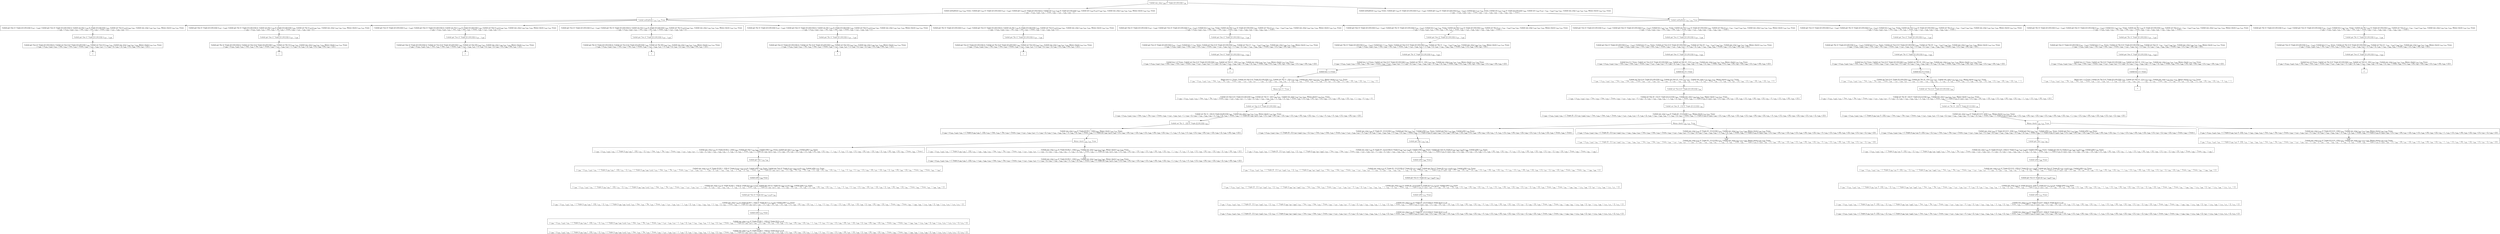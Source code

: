 digraph {
    graph [rankdir=TB
          ,bgcolor=transparent];
    node [shape=box
         ,fillcolor=white
         ,style=filled];
    0 [label=<O <BR/> Unfold one_step v<SUB>299</SUB> (C Triple [[1] [0] [2]]) v<SUB>301</SUB>>];
    1 [label=<C <BR/> Unfold notEqStick v<SUB>333</SUB> v<SUB>334</SUB> Trueo, Unfold get v<SUB>333</SUB> (C Triple [[1] [0] [2]]) (v<SUB>337</SUB> : v<SUB>338</SUB>), Unfold get v<SUB>334</SUB> (C Triple [[1] [0] [2]]) [], Unfold set v<SUB>333</SUB> v<SUB>338</SUB> (C Triple [[1] [0] [2]]) v<SUB>340</SUB>, Unfold set v<SUB>334</SUB> [v<SUB>337</SUB>] v<SUB>340</SUB> v<SUB>301</SUB>, Unfold one_step v<SUB>330</SUB> v<SUB>301</SUB> v<SUB>332</SUB>, Memo check v<SUB>332</SUB> v<SUB>331</SUB> Trueo <BR/>  [ v<SUB>299</SUB> &rarr; (v<SUB>333</SUB>, v<SUB>334</SUB>), v<SUB>335</SUB> &rarr; Trueo, v<SUB>336</SUB> &rarr; v<SUB>337</SUB> : v<SUB>338</SUB>, v<SUB>339</SUB> &rarr; [] ] >];
    2 [label=<C <BR/> Unfold notEqStick v<SUB>333</SUB> v<SUB>334</SUB> Trueo, Unfold get v<SUB>333</SUB> (C Triple [[1] [0] [2]]) (v<SUB>337</SUB> : v<SUB>338</SUB>), Unfold get v<SUB>334</SUB> (C Triple [[1] [0] [2]]) (v<SUB>341</SUB> : v<SUB>342</SUB>), Unfold less v<SUB>337</SUB> v<SUB>341</SUB> Trueo, Unfold set v<SUB>333</SUB> v<SUB>338</SUB> (C Triple [[1] [0] [2]]) v<SUB>344</SUB>, Unfold set v<SUB>334</SUB> (v<SUB>337</SUB> : v<SUB>341</SUB> : v<SUB>342</SUB>) v<SUB>344</SUB> v<SUB>301</SUB>, Unfold one_step v<SUB>330</SUB> v<SUB>301</SUB> v<SUB>332</SUB>, Memo check v<SUB>332</SUB> v<SUB>331</SUB> Trueo <BR/>  [ v<SUB>299</SUB> &rarr; (v<SUB>333</SUB>, v<SUB>334</SUB>), v<SUB>335</SUB> &rarr; Trueo, v<SUB>336</SUB> &rarr; v<SUB>337</SUB> : v<SUB>338</SUB>, v<SUB>339</SUB> &rarr; v<SUB>341</SUB> : v<SUB>342</SUB>, v<SUB>343</SUB> &rarr; Trueo ] >];
    3 [label=<O <BR/> Unfold notEqStick v<SUB>333</SUB> v<SUB>334</SUB> Trueo>];
    4 [label=<C <BR/> Unfold get One (C Triple [[1] [0] [2]]) (v<SUB>337</SUB> : v<SUB>338</SUB>), Unfold get Two (C Triple [[1] [0] [2]]) [], Unfold set One v<SUB>338</SUB> (C Triple [[1] [0] [2]]) v<SUB>340</SUB>, Unfold set Two [v<SUB>337</SUB>] v<SUB>340</SUB> v<SUB>301</SUB>, Unfold one_step v<SUB>330</SUB> v<SUB>301</SUB> v<SUB>332</SUB>, Memo check v<SUB>332</SUB> v<SUB>331</SUB> Trueo <BR/>  [ v<SUB>299</SUB> &rarr; (v<SUB>333</SUB>, v<SUB>334</SUB>), v<SUB>333</SUB> &rarr; One, v<SUB>334</SUB> &rarr; Two, v<SUB>335</SUB> &rarr; Trueo, v<SUB>336</SUB> &rarr; v<SUB>337</SUB> : v<SUB>338</SUB>, v<SUB>339</SUB> &rarr; [] ] >];
    5 [label=<C <BR/> Unfold get One (C Triple [[1] [0] [2]]) (v<SUB>337</SUB> : v<SUB>338</SUB>), Unfold get Thr (C Triple [[1] [0] [2]]) [], Unfold set One v<SUB>338</SUB> (C Triple [[1] [0] [2]]) v<SUB>340</SUB>, Unfold set Thr [v<SUB>337</SUB>] v<SUB>340</SUB> v<SUB>301</SUB>, Unfold one_step v<SUB>330</SUB> v<SUB>301</SUB> v<SUB>332</SUB>, Memo check v<SUB>332</SUB> v<SUB>331</SUB> Trueo <BR/>  [ v<SUB>299</SUB> &rarr; (v<SUB>333</SUB>, v<SUB>334</SUB>), v<SUB>333</SUB> &rarr; One, v<SUB>334</SUB> &rarr; Thr, v<SUB>335</SUB> &rarr; Trueo, v<SUB>336</SUB> &rarr; v<SUB>337</SUB> : v<SUB>338</SUB>, v<SUB>339</SUB> &rarr; [] ] >];
    6 [label=<C <BR/> Unfold get Two (C Triple [[1] [0] [2]]) (v<SUB>337</SUB> : v<SUB>338</SUB>), Unfold get One (C Triple [[1] [0] [2]]) [], Unfold set Two v<SUB>338</SUB> (C Triple [[1] [0] [2]]) v<SUB>340</SUB>, Unfold set One [v<SUB>337</SUB>] v<SUB>340</SUB> v<SUB>301</SUB>, Unfold one_step v<SUB>330</SUB> v<SUB>301</SUB> v<SUB>332</SUB>, Memo check v<SUB>332</SUB> v<SUB>331</SUB> Trueo <BR/>  [ v<SUB>299</SUB> &rarr; (v<SUB>333</SUB>, v<SUB>334</SUB>), v<SUB>333</SUB> &rarr; Two, v<SUB>334</SUB> &rarr; One, v<SUB>335</SUB> &rarr; Trueo, v<SUB>336</SUB> &rarr; v<SUB>337</SUB> : v<SUB>338</SUB>, v<SUB>339</SUB> &rarr; [] ] >];
    7 [label=<C <BR/> Unfold get Two (C Triple [[1] [0] [2]]) (v<SUB>337</SUB> : v<SUB>338</SUB>), Unfold get Thr (C Triple [[1] [0] [2]]) [], Unfold set Two v<SUB>338</SUB> (C Triple [[1] [0] [2]]) v<SUB>340</SUB>, Unfold set Thr [v<SUB>337</SUB>] v<SUB>340</SUB> v<SUB>301</SUB>, Unfold one_step v<SUB>330</SUB> v<SUB>301</SUB> v<SUB>332</SUB>, Memo check v<SUB>332</SUB> v<SUB>331</SUB> Trueo <BR/>  [ v<SUB>299</SUB> &rarr; (v<SUB>333</SUB>, v<SUB>334</SUB>), v<SUB>333</SUB> &rarr; Two, v<SUB>334</SUB> &rarr; Thr, v<SUB>335</SUB> &rarr; Trueo, v<SUB>336</SUB> &rarr; v<SUB>337</SUB> : v<SUB>338</SUB>, v<SUB>339</SUB> &rarr; [] ] >];
    8 [label=<C <BR/> Unfold get Thr (C Triple [[1] [0] [2]]) (v<SUB>337</SUB> : v<SUB>338</SUB>), Unfold get One (C Triple [[1] [0] [2]]) [], Unfold set Thr v<SUB>338</SUB> (C Triple [[1] [0] [2]]) v<SUB>340</SUB>, Unfold set One [v<SUB>337</SUB>] v<SUB>340</SUB> v<SUB>301</SUB>, Unfold one_step v<SUB>330</SUB> v<SUB>301</SUB> v<SUB>332</SUB>, Memo check v<SUB>332</SUB> v<SUB>331</SUB> Trueo <BR/>  [ v<SUB>299</SUB> &rarr; (v<SUB>333</SUB>, v<SUB>334</SUB>), v<SUB>333</SUB> &rarr; Thr, v<SUB>334</SUB> &rarr; One, v<SUB>335</SUB> &rarr; Trueo, v<SUB>336</SUB> &rarr; v<SUB>337</SUB> : v<SUB>338</SUB>, v<SUB>339</SUB> &rarr; [] ] >];
    9 [label=<C <BR/> Unfold get Thr (C Triple [[1] [0] [2]]) (v<SUB>337</SUB> : v<SUB>338</SUB>), Unfold get Two (C Triple [[1] [0] [2]]) [], Unfold set Thr v<SUB>338</SUB> (C Triple [[1] [0] [2]]) v<SUB>340</SUB>, Unfold set Two [v<SUB>337</SUB>] v<SUB>340</SUB> v<SUB>301</SUB>, Unfold one_step v<SUB>330</SUB> v<SUB>301</SUB> v<SUB>332</SUB>, Memo check v<SUB>332</SUB> v<SUB>331</SUB> Trueo <BR/>  [ v<SUB>299</SUB> &rarr; (v<SUB>333</SUB>, v<SUB>334</SUB>), v<SUB>333</SUB> &rarr; Thr, v<SUB>334</SUB> &rarr; Two, v<SUB>335</SUB> &rarr; Trueo, v<SUB>336</SUB> &rarr; v<SUB>337</SUB> : v<SUB>338</SUB>, v<SUB>339</SUB> &rarr; [] ] >];
    10 [label=<O <BR/> Unfold get One (C Triple [[1] [0] [2]]) (v<SUB>337</SUB> : v<SUB>338</SUB>)>];
    11 [label=<C <BR/> Unfold get Two (C Triple [[1] [0] [2]]) [], Unfold set One [] (C Triple [[1] [0] [2]]) v<SUB>340</SUB>, Unfold set Two [1] v<SUB>340</SUB> v<SUB>301</SUB>, Unfold one_step v<SUB>330</SUB> v<SUB>301</SUB> v<SUB>332</SUB>, Memo check v<SUB>332</SUB> v<SUB>331</SUB> Trueo <BR/>  [ v<SUB>299</SUB> &rarr; (v<SUB>333</SUB>, v<SUB>334</SUB>), v<SUB>333</SUB> &rarr; One, v<SUB>334</SUB> &rarr; Two, v<SUB>335</SUB> &rarr; Trueo, v<SUB>336</SUB> &rarr; v<SUB>337</SUB> : v<SUB>338</SUB>, v<SUB>337</SUB> &rarr; 1, v<SUB>338</SUB> &rarr; [], v<SUB>339</SUB> &rarr; [], v<SUB>345</SUB> &rarr; [1], v<SUB>346</SUB> &rarr; [0], v<SUB>347</SUB> &rarr; [2] ] >];
    12 [label=<_|_>];
    13 [label=<O <BR/> Unfold get One (C Triple [[1] [0] [2]]) (v<SUB>337</SUB> : v<SUB>338</SUB>)>];
    14 [label=<C <BR/> Unfold get Thr (C Triple [[1] [0] [2]]) [], Unfold set One [] (C Triple [[1] [0] [2]]) v<SUB>340</SUB>, Unfold set Thr [1] v<SUB>340</SUB> v<SUB>301</SUB>, Unfold one_step v<SUB>330</SUB> v<SUB>301</SUB> v<SUB>332</SUB>, Memo check v<SUB>332</SUB> v<SUB>331</SUB> Trueo <BR/>  [ v<SUB>299</SUB> &rarr; (v<SUB>333</SUB>, v<SUB>334</SUB>), v<SUB>333</SUB> &rarr; One, v<SUB>334</SUB> &rarr; Thr, v<SUB>335</SUB> &rarr; Trueo, v<SUB>336</SUB> &rarr; v<SUB>337</SUB> : v<SUB>338</SUB>, v<SUB>337</SUB> &rarr; 1, v<SUB>338</SUB> &rarr; [], v<SUB>339</SUB> &rarr; [], v<SUB>345</SUB> &rarr; [1], v<SUB>346</SUB> &rarr; [0], v<SUB>347</SUB> &rarr; [2] ] >];
    15 [label=<_|_>];
    16 [label=<O <BR/> Unfold get Two (C Triple [[1] [0] [2]]) (v<SUB>337</SUB> : v<SUB>338</SUB>)>];
    17 [label=<C <BR/> Unfold get One (C Triple [[1] [0] [2]]) [], Unfold set Two [] (C Triple [[1] [0] [2]]) v<SUB>340</SUB>, Unfold set One [0] v<SUB>340</SUB> v<SUB>301</SUB>, Unfold one_step v<SUB>330</SUB> v<SUB>301</SUB> v<SUB>332</SUB>, Memo check v<SUB>332</SUB> v<SUB>331</SUB> Trueo <BR/>  [ v<SUB>299</SUB> &rarr; (v<SUB>333</SUB>, v<SUB>334</SUB>), v<SUB>333</SUB> &rarr; Two, v<SUB>334</SUB> &rarr; One, v<SUB>335</SUB> &rarr; Trueo, v<SUB>336</SUB> &rarr; v<SUB>337</SUB> : v<SUB>338</SUB>, v<SUB>337</SUB> &rarr; 0, v<SUB>338</SUB> &rarr; [], v<SUB>339</SUB> &rarr; [], v<SUB>345</SUB> &rarr; [1], v<SUB>346</SUB> &rarr; [0], v<SUB>347</SUB> &rarr; [2] ] >];
    18 [label=<_|_>];
    19 [label=<O <BR/> Unfold get Two (C Triple [[1] [0] [2]]) (v<SUB>337</SUB> : v<SUB>338</SUB>)>];
    20 [label=<C <BR/> Unfold get Thr (C Triple [[1] [0] [2]]) [], Unfold set Two [] (C Triple [[1] [0] [2]]) v<SUB>340</SUB>, Unfold set Thr [0] v<SUB>340</SUB> v<SUB>301</SUB>, Unfold one_step v<SUB>330</SUB> v<SUB>301</SUB> v<SUB>332</SUB>, Memo check v<SUB>332</SUB> v<SUB>331</SUB> Trueo <BR/>  [ v<SUB>299</SUB> &rarr; (v<SUB>333</SUB>, v<SUB>334</SUB>), v<SUB>333</SUB> &rarr; Two, v<SUB>334</SUB> &rarr; Thr, v<SUB>335</SUB> &rarr; Trueo, v<SUB>336</SUB> &rarr; v<SUB>337</SUB> : v<SUB>338</SUB>, v<SUB>337</SUB> &rarr; 0, v<SUB>338</SUB> &rarr; [], v<SUB>339</SUB> &rarr; [], v<SUB>345</SUB> &rarr; [1], v<SUB>346</SUB> &rarr; [0], v<SUB>347</SUB> &rarr; [2] ] >];
    21 [label=<_|_>];
    22 [label=<O <BR/> Unfold get Thr (C Triple [[1] [0] [2]]) (v<SUB>337</SUB> : v<SUB>338</SUB>)>];
    23 [label=<C <BR/> Unfold get One (C Triple [[1] [0] [2]]) [], Unfold set Thr [] (C Triple [[1] [0] [2]]) v<SUB>340</SUB>, Unfold set One [2] v<SUB>340</SUB> v<SUB>301</SUB>, Unfold one_step v<SUB>330</SUB> v<SUB>301</SUB> v<SUB>332</SUB>, Memo check v<SUB>332</SUB> v<SUB>331</SUB> Trueo <BR/>  [ v<SUB>299</SUB> &rarr; (v<SUB>333</SUB>, v<SUB>334</SUB>), v<SUB>333</SUB> &rarr; Thr, v<SUB>334</SUB> &rarr; One, v<SUB>335</SUB> &rarr; Trueo, v<SUB>336</SUB> &rarr; v<SUB>337</SUB> : v<SUB>338</SUB>, v<SUB>337</SUB> &rarr; 2, v<SUB>338</SUB> &rarr; [], v<SUB>339</SUB> &rarr; [], v<SUB>345</SUB> &rarr; [1], v<SUB>346</SUB> &rarr; [0], v<SUB>347</SUB> &rarr; [2] ] >];
    24 [label=<_|_>];
    25 [label=<O <BR/> Unfold get Thr (C Triple [[1] [0] [2]]) (v<SUB>337</SUB> : v<SUB>338</SUB>)>];
    26 [label=<C <BR/> Unfold get Two (C Triple [[1] [0] [2]]) [], Unfold set Thr [] (C Triple [[1] [0] [2]]) v<SUB>340</SUB>, Unfold set Two [2] v<SUB>340</SUB> v<SUB>301</SUB>, Unfold one_step v<SUB>330</SUB> v<SUB>301</SUB> v<SUB>332</SUB>, Memo check v<SUB>332</SUB> v<SUB>331</SUB> Trueo <BR/>  [ v<SUB>299</SUB> &rarr; (v<SUB>333</SUB>, v<SUB>334</SUB>), v<SUB>333</SUB> &rarr; Thr, v<SUB>334</SUB> &rarr; Two, v<SUB>335</SUB> &rarr; Trueo, v<SUB>336</SUB> &rarr; v<SUB>337</SUB> : v<SUB>338</SUB>, v<SUB>337</SUB> &rarr; 2, v<SUB>338</SUB> &rarr; [], v<SUB>339</SUB> &rarr; [], v<SUB>345</SUB> &rarr; [1], v<SUB>346</SUB> &rarr; [0], v<SUB>347</SUB> &rarr; [2] ] >];
    27 [label=<_|_>];
    28 [label=<O <BR/> Unfold notEqStick v<SUB>333</SUB> v<SUB>334</SUB> Trueo>];
    29 [label=<C <BR/> Unfold get One (C Triple [[1] [0] [2]]) (v<SUB>337</SUB> : v<SUB>338</SUB>), Unfold get Two (C Triple [[1] [0] [2]]) (v<SUB>341</SUB> : v<SUB>342</SUB>), Unfold less v<SUB>337</SUB> v<SUB>341</SUB> Trueo, Unfold set One v<SUB>338</SUB> (C Triple [[1] [0] [2]]) v<SUB>344</SUB>, Unfold set Two (v<SUB>337</SUB> : v<SUB>341</SUB> : v<SUB>342</SUB>) v<SUB>344</SUB> v<SUB>301</SUB>, Unfold one_step v<SUB>330</SUB> v<SUB>301</SUB> v<SUB>332</SUB>, Memo check v<SUB>332</SUB> v<SUB>331</SUB> Trueo <BR/>  [ v<SUB>299</SUB> &rarr; (v<SUB>333</SUB>, v<SUB>334</SUB>), v<SUB>333</SUB> &rarr; One, v<SUB>334</SUB> &rarr; Two, v<SUB>335</SUB> &rarr; Trueo, v<SUB>336</SUB> &rarr; v<SUB>337</SUB> : v<SUB>338</SUB>, v<SUB>339</SUB> &rarr; v<SUB>341</SUB> : v<SUB>342</SUB>, v<SUB>343</SUB> &rarr; Trueo ] >];
    30 [label=<C <BR/> Unfold get One (C Triple [[1] [0] [2]]) (v<SUB>337</SUB> : v<SUB>338</SUB>), Unfold get Thr (C Triple [[1] [0] [2]]) (v<SUB>341</SUB> : v<SUB>342</SUB>), Unfold less v<SUB>337</SUB> v<SUB>341</SUB> Trueo, Unfold set One v<SUB>338</SUB> (C Triple [[1] [0] [2]]) v<SUB>344</SUB>, Unfold set Thr (v<SUB>337</SUB> : v<SUB>341</SUB> : v<SUB>342</SUB>) v<SUB>344</SUB> v<SUB>301</SUB>, Unfold one_step v<SUB>330</SUB> v<SUB>301</SUB> v<SUB>332</SUB>, Memo check v<SUB>332</SUB> v<SUB>331</SUB> Trueo <BR/>  [ v<SUB>299</SUB> &rarr; (v<SUB>333</SUB>, v<SUB>334</SUB>), v<SUB>333</SUB> &rarr; One, v<SUB>334</SUB> &rarr; Thr, v<SUB>335</SUB> &rarr; Trueo, v<SUB>336</SUB> &rarr; v<SUB>337</SUB> : v<SUB>338</SUB>, v<SUB>339</SUB> &rarr; v<SUB>341</SUB> : v<SUB>342</SUB>, v<SUB>343</SUB> &rarr; Trueo ] >];
    31 [label=<C <BR/> Unfold get Two (C Triple [[1] [0] [2]]) (v<SUB>337</SUB> : v<SUB>338</SUB>), Unfold get One (C Triple [[1] [0] [2]]) (v<SUB>341</SUB> : v<SUB>342</SUB>), Unfold less v<SUB>337</SUB> v<SUB>341</SUB> Trueo, Unfold set Two v<SUB>338</SUB> (C Triple [[1] [0] [2]]) v<SUB>344</SUB>, Unfold set One (v<SUB>337</SUB> : v<SUB>341</SUB> : v<SUB>342</SUB>) v<SUB>344</SUB> v<SUB>301</SUB>, Unfold one_step v<SUB>330</SUB> v<SUB>301</SUB> v<SUB>332</SUB>, Memo check v<SUB>332</SUB> v<SUB>331</SUB> Trueo <BR/>  [ v<SUB>299</SUB> &rarr; (v<SUB>333</SUB>, v<SUB>334</SUB>), v<SUB>333</SUB> &rarr; Two, v<SUB>334</SUB> &rarr; One, v<SUB>335</SUB> &rarr; Trueo, v<SUB>336</SUB> &rarr; v<SUB>337</SUB> : v<SUB>338</SUB>, v<SUB>339</SUB> &rarr; v<SUB>341</SUB> : v<SUB>342</SUB>, v<SUB>343</SUB> &rarr; Trueo ] >];
    32 [label=<C <BR/> Unfold get Two (C Triple [[1] [0] [2]]) (v<SUB>337</SUB> : v<SUB>338</SUB>), Unfold get Thr (C Triple [[1] [0] [2]]) (v<SUB>341</SUB> : v<SUB>342</SUB>), Unfold less v<SUB>337</SUB> v<SUB>341</SUB> Trueo, Unfold set Two v<SUB>338</SUB> (C Triple [[1] [0] [2]]) v<SUB>344</SUB>, Unfold set Thr (v<SUB>337</SUB> : v<SUB>341</SUB> : v<SUB>342</SUB>) v<SUB>344</SUB> v<SUB>301</SUB>, Unfold one_step v<SUB>330</SUB> v<SUB>301</SUB> v<SUB>332</SUB>, Memo check v<SUB>332</SUB> v<SUB>331</SUB> Trueo <BR/>  [ v<SUB>299</SUB> &rarr; (v<SUB>333</SUB>, v<SUB>334</SUB>), v<SUB>333</SUB> &rarr; Two, v<SUB>334</SUB> &rarr; Thr, v<SUB>335</SUB> &rarr; Trueo, v<SUB>336</SUB> &rarr; v<SUB>337</SUB> : v<SUB>338</SUB>, v<SUB>339</SUB> &rarr; v<SUB>341</SUB> : v<SUB>342</SUB>, v<SUB>343</SUB> &rarr; Trueo ] >];
    33 [label=<C <BR/> Unfold get Thr (C Triple [[1] [0] [2]]) (v<SUB>337</SUB> : v<SUB>338</SUB>), Unfold get One (C Triple [[1] [0] [2]]) (v<SUB>341</SUB> : v<SUB>342</SUB>), Unfold less v<SUB>337</SUB> v<SUB>341</SUB> Trueo, Unfold set Thr v<SUB>338</SUB> (C Triple [[1] [0] [2]]) v<SUB>344</SUB>, Unfold set One (v<SUB>337</SUB> : v<SUB>341</SUB> : v<SUB>342</SUB>) v<SUB>344</SUB> v<SUB>301</SUB>, Unfold one_step v<SUB>330</SUB> v<SUB>301</SUB> v<SUB>332</SUB>, Memo check v<SUB>332</SUB> v<SUB>331</SUB> Trueo <BR/>  [ v<SUB>299</SUB> &rarr; (v<SUB>333</SUB>, v<SUB>334</SUB>), v<SUB>333</SUB> &rarr; Thr, v<SUB>334</SUB> &rarr; One, v<SUB>335</SUB> &rarr; Trueo, v<SUB>336</SUB> &rarr; v<SUB>337</SUB> : v<SUB>338</SUB>, v<SUB>339</SUB> &rarr; v<SUB>341</SUB> : v<SUB>342</SUB>, v<SUB>343</SUB> &rarr; Trueo ] >];
    34 [label=<C <BR/> Unfold get Thr (C Triple [[1] [0] [2]]) (v<SUB>337</SUB> : v<SUB>338</SUB>), Unfold get Two (C Triple [[1] [0] [2]]) (v<SUB>341</SUB> : v<SUB>342</SUB>), Unfold less v<SUB>337</SUB> v<SUB>341</SUB> Trueo, Unfold set Thr v<SUB>338</SUB> (C Triple [[1] [0] [2]]) v<SUB>344</SUB>, Unfold set Two (v<SUB>337</SUB> : v<SUB>341</SUB> : v<SUB>342</SUB>) v<SUB>344</SUB> v<SUB>301</SUB>, Unfold one_step v<SUB>330</SUB> v<SUB>301</SUB> v<SUB>332</SUB>, Memo check v<SUB>332</SUB> v<SUB>331</SUB> Trueo <BR/>  [ v<SUB>299</SUB> &rarr; (v<SUB>333</SUB>, v<SUB>334</SUB>), v<SUB>333</SUB> &rarr; Thr, v<SUB>334</SUB> &rarr; Two, v<SUB>335</SUB> &rarr; Trueo, v<SUB>336</SUB> &rarr; v<SUB>337</SUB> : v<SUB>338</SUB>, v<SUB>339</SUB> &rarr; v<SUB>341</SUB> : v<SUB>342</SUB>, v<SUB>343</SUB> &rarr; Trueo ] >];
    35 [label=<O <BR/> Unfold get One (C Triple [[1] [0] [2]]) (v<SUB>337</SUB> : v<SUB>338</SUB>)>];
    36 [label=<C <BR/> Unfold get Two (C Triple [[1] [0] [2]]) (v<SUB>341</SUB> : v<SUB>342</SUB>), Unfold less 1 v<SUB>341</SUB> Trueo, Unfold set One [] (C Triple [[1] [0] [2]]) v<SUB>344</SUB>, Unfold set Two (1 : v<SUB>341</SUB> : v<SUB>342</SUB>) v<SUB>344</SUB> v<SUB>301</SUB>, Unfold one_step v<SUB>330</SUB> v<SUB>301</SUB> v<SUB>332</SUB>, Memo check v<SUB>332</SUB> v<SUB>331</SUB> Trueo <BR/>  [ v<SUB>299</SUB> &rarr; (v<SUB>333</SUB>, v<SUB>334</SUB>), v<SUB>333</SUB> &rarr; One, v<SUB>334</SUB> &rarr; Two, v<SUB>335</SUB> &rarr; Trueo, v<SUB>336</SUB> &rarr; v<SUB>337</SUB> : v<SUB>338</SUB>, v<SUB>337</SUB> &rarr; 1, v<SUB>338</SUB> &rarr; [], v<SUB>339</SUB> &rarr; v<SUB>341</SUB> : v<SUB>342</SUB>, v<SUB>343</SUB> &rarr; Trueo, v<SUB>345</SUB> &rarr; [1], v<SUB>346</SUB> &rarr; [0], v<SUB>347</SUB> &rarr; [2] ] >];
    37 [label=<O <BR/> Unfold get Two (C Triple [[1] [0] [2]]) (v<SUB>341</SUB> : v<SUB>342</SUB>)>];
    38 [label=<C <BR/> Unfold less 1 0 Trueo, Unfold set One [] (C Triple [[1] [0] [2]]) v<SUB>344</SUB>, Unfold set Two (1 : [0]) v<SUB>344</SUB> v<SUB>301</SUB>, Unfold one_step v<SUB>330</SUB> v<SUB>301</SUB> v<SUB>332</SUB>, Memo check v<SUB>332</SUB> v<SUB>331</SUB> Trueo <BR/>  [ v<SUB>299</SUB> &rarr; (v<SUB>333</SUB>, v<SUB>334</SUB>), v<SUB>333</SUB> &rarr; One, v<SUB>334</SUB> &rarr; Two, v<SUB>335</SUB> &rarr; Trueo, v<SUB>336</SUB> &rarr; v<SUB>337</SUB> : v<SUB>338</SUB>, v<SUB>337</SUB> &rarr; 1, v<SUB>338</SUB> &rarr; [], v<SUB>339</SUB> &rarr; v<SUB>341</SUB> : v<SUB>342</SUB>, v<SUB>341</SUB> &rarr; 0, v<SUB>342</SUB> &rarr; [], v<SUB>343</SUB> &rarr; Trueo, v<SUB>345</SUB> &rarr; [1], v<SUB>346</SUB> &rarr; [0], v<SUB>347</SUB> &rarr; [2], v<SUB>348</SUB> &rarr; [1], v<SUB>349</SUB> &rarr; [0], v<SUB>350</SUB> &rarr; [2] ] >];
    39 [label=<_|_>];
    40 [label=<O <BR/> Unfold get One (C Triple [[1] [0] [2]]) (v<SUB>337</SUB> : v<SUB>338</SUB>)>];
    41 [label=<C <BR/> Unfold get Thr (C Triple [[1] [0] [2]]) (v<SUB>341</SUB> : v<SUB>342</SUB>), Unfold less 1 v<SUB>341</SUB> Trueo, Unfold set One [] (C Triple [[1] [0] [2]]) v<SUB>344</SUB>, Unfold set Thr (1 : v<SUB>341</SUB> : v<SUB>342</SUB>) v<SUB>344</SUB> v<SUB>301</SUB>, Unfold one_step v<SUB>330</SUB> v<SUB>301</SUB> v<SUB>332</SUB>, Memo check v<SUB>332</SUB> v<SUB>331</SUB> Trueo <BR/>  [ v<SUB>299</SUB> &rarr; (v<SUB>333</SUB>, v<SUB>334</SUB>), v<SUB>333</SUB> &rarr; One, v<SUB>334</SUB> &rarr; Thr, v<SUB>335</SUB> &rarr; Trueo, v<SUB>336</SUB> &rarr; v<SUB>337</SUB> : v<SUB>338</SUB>, v<SUB>337</SUB> &rarr; 1, v<SUB>338</SUB> &rarr; [], v<SUB>339</SUB> &rarr; v<SUB>341</SUB> : v<SUB>342</SUB>, v<SUB>343</SUB> &rarr; Trueo, v<SUB>345</SUB> &rarr; [1], v<SUB>346</SUB> &rarr; [0], v<SUB>347</SUB> &rarr; [2] ] >];
    42 [label=<O <BR/> Unfold get Thr (C Triple [[1] [0] [2]]) (v<SUB>341</SUB> : v<SUB>342</SUB>)>];
    43 [label=<C <BR/> Unfold less 1 2 Trueo, Unfold set One [] (C Triple [[1] [0] [2]]) v<SUB>344</SUB>, Unfold set Thr (1 : [2]) v<SUB>344</SUB> v<SUB>301</SUB>, Unfold one_step v<SUB>330</SUB> v<SUB>301</SUB> v<SUB>332</SUB>, Memo check v<SUB>332</SUB> v<SUB>331</SUB> Trueo <BR/>  [ v<SUB>299</SUB> &rarr; (v<SUB>333</SUB>, v<SUB>334</SUB>), v<SUB>333</SUB> &rarr; One, v<SUB>334</SUB> &rarr; Thr, v<SUB>335</SUB> &rarr; Trueo, v<SUB>336</SUB> &rarr; v<SUB>337</SUB> : v<SUB>338</SUB>, v<SUB>337</SUB> &rarr; 1, v<SUB>338</SUB> &rarr; [], v<SUB>339</SUB> &rarr; v<SUB>341</SUB> : v<SUB>342</SUB>, v<SUB>341</SUB> &rarr; 2, v<SUB>342</SUB> &rarr; [], v<SUB>343</SUB> &rarr; Trueo, v<SUB>345</SUB> &rarr; [1], v<SUB>346</SUB> &rarr; [0], v<SUB>347</SUB> &rarr; [2], v<SUB>348</SUB> &rarr; [1], v<SUB>349</SUB> &rarr; [0], v<SUB>350</SUB> &rarr; [2] ] >];
    44 [label=<O <BR/> Unfold less 1 2 Trueo>];
    45 [label=<C <BR/> Memo less 0 1 Trueo, Unfold set One [] (C Triple [[1] [0] [2]]) v<SUB>344</SUB>, Unfold set Thr (1 : [2]) v<SUB>344</SUB> v<SUB>301</SUB>, Unfold one_step v<SUB>330</SUB> v<SUB>301</SUB> v<SUB>332</SUB>, Memo check v<SUB>332</SUB> v<SUB>331</SUB> Trueo <BR/>  [ v<SUB>299</SUB> &rarr; (v<SUB>333</SUB>, v<SUB>334</SUB>), v<SUB>333</SUB> &rarr; One, v<SUB>334</SUB> &rarr; Thr, v<SUB>335</SUB> &rarr; Trueo, v<SUB>336</SUB> &rarr; v<SUB>337</SUB> : v<SUB>338</SUB>, v<SUB>337</SUB> &rarr; 1, v<SUB>338</SUB> &rarr; [], v<SUB>339</SUB> &rarr; v<SUB>341</SUB> : v<SUB>342</SUB>, v<SUB>341</SUB> &rarr; 2, v<SUB>342</SUB> &rarr; [], v<SUB>343</SUB> &rarr; Trueo, v<SUB>345</SUB> &rarr; [1], v<SUB>346</SUB> &rarr; [0], v<SUB>347</SUB> &rarr; [2], v<SUB>348</SUB> &rarr; [1], v<SUB>349</SUB> &rarr; [0], v<SUB>350</SUB> &rarr; [2], v<SUB>351</SUB> &rarr; 1, v<SUB>352</SUB> &rarr; 0 ] >];
    46 [label=<O <BR/> Memo less 0 1 Trueo>];
    47 [label=<C <BR/> Unfold set One [] (C Triple [[1] [0] [2]]) v<SUB>344</SUB>, Unfold set Thr (1 : [2]) v<SUB>344</SUB> v<SUB>301</SUB>, Unfold one_step v<SUB>330</SUB> v<SUB>301</SUB> v<SUB>332</SUB>, Memo check v<SUB>332</SUB> v<SUB>331</SUB> Trueo <BR/>  [ v<SUB>299</SUB> &rarr; (v<SUB>333</SUB>, v<SUB>334</SUB>), v<SUB>333</SUB> &rarr; One, v<SUB>334</SUB> &rarr; Thr, v<SUB>335</SUB> &rarr; Trueo, v<SUB>336</SUB> &rarr; v<SUB>337</SUB> : v<SUB>338</SUB>, v<SUB>337</SUB> &rarr; 1, v<SUB>338</SUB> &rarr; [], v<SUB>339</SUB> &rarr; v<SUB>341</SUB> : v<SUB>342</SUB>, v<SUB>341</SUB> &rarr; 2, v<SUB>342</SUB> &rarr; [], v<SUB>343</SUB> &rarr; Trueo, v<SUB>345</SUB> &rarr; [1], v<SUB>346</SUB> &rarr; [0], v<SUB>347</SUB> &rarr; [2], v<SUB>348</SUB> &rarr; [1], v<SUB>349</SUB> &rarr; [0], v<SUB>350</SUB> &rarr; [2], v<SUB>351</SUB> &rarr; 1, v<SUB>352</SUB> &rarr; 0, v<SUB>353</SUB> &rarr; 0 ] >];
    48 [label=<O <BR/> Unfold set One [] (C Triple [[1] [0] [2]]) v<SUB>344</SUB>>];
    49 [label=<C <BR/> Unfold set Thr (1 : [2]) (C Triple [[] [0] [2]]) v<SUB>301</SUB>, Unfold one_step v<SUB>330</SUB> v<SUB>301</SUB> v<SUB>332</SUB>, Memo check v<SUB>332</SUB> v<SUB>331</SUB> Trueo <BR/>  [ v<SUB>299</SUB> &rarr; (v<SUB>333</SUB>, v<SUB>334</SUB>), v<SUB>333</SUB> &rarr; One, v<SUB>334</SUB> &rarr; Thr, v<SUB>335</SUB> &rarr; Trueo, v<SUB>336</SUB> &rarr; v<SUB>337</SUB> : v<SUB>338</SUB>, v<SUB>337</SUB> &rarr; 1, v<SUB>338</SUB> &rarr; [], v<SUB>339</SUB> &rarr; v<SUB>341</SUB> : v<SUB>342</SUB>, v<SUB>341</SUB> &rarr; 2, v<SUB>342</SUB> &rarr; [], v<SUB>343</SUB> &rarr; Trueo, v<SUB>344</SUB> &rarr; C Triple [[] v<SUB>356</SUB> v<SUB>357</SUB>], v<SUB>345</SUB> &rarr; [1], v<SUB>346</SUB> &rarr; [0], v<SUB>347</SUB> &rarr; [2], v<SUB>348</SUB> &rarr; [1], v<SUB>349</SUB> &rarr; [0], v<SUB>350</SUB> &rarr; [2], v<SUB>351</SUB> &rarr; 1, v<SUB>352</SUB> &rarr; 0, v<SUB>353</SUB> &rarr; 0, v<SUB>355</SUB> &rarr; [1], v<SUB>356</SUB> &rarr; [0], v<SUB>357</SUB> &rarr; [2] ] >];
    50 [label=<O <BR/> Unfold set Thr (1 : [2]) (C Triple [[] [0] [2]]) v<SUB>301</SUB>>];
    51 [label=<C <BR/> Unfold one_step v<SUB>330</SUB> (C Triple [[] [0] 1 : [2]]) v<SUB>332</SUB>, Memo check v<SUB>332</SUB> v<SUB>331</SUB> Trueo <BR/>  [ v<SUB>299</SUB> &rarr; (v<SUB>333</SUB>, v<SUB>334</SUB>), v<SUB>301</SUB> &rarr; C Triple [v<SUB>358</SUB> v<SUB>359</SUB> 1 : [2]], v<SUB>333</SUB> &rarr; One, v<SUB>334</SUB> &rarr; Thr, v<SUB>335</SUB> &rarr; Trueo, v<SUB>336</SUB> &rarr; v<SUB>337</SUB> : v<SUB>338</SUB>, v<SUB>337</SUB> &rarr; 1, v<SUB>338</SUB> &rarr; [], v<SUB>339</SUB> &rarr; v<SUB>341</SUB> : v<SUB>342</SUB>, v<SUB>341</SUB> &rarr; 2, v<SUB>342</SUB> &rarr; [], v<SUB>343</SUB> &rarr; Trueo, v<SUB>344</SUB> &rarr; C Triple [[] v<SUB>356</SUB> v<SUB>357</SUB>], v<SUB>345</SUB> &rarr; [1], v<SUB>346</SUB> &rarr; [0], v<SUB>347</SUB> &rarr; [2], v<SUB>348</SUB> &rarr; [1], v<SUB>349</SUB> &rarr; [0], v<SUB>350</SUB> &rarr; [2], v<SUB>351</SUB> &rarr; 1, v<SUB>352</SUB> &rarr; 0, v<SUB>353</SUB> &rarr; 0, v<SUB>355</SUB> &rarr; [1], v<SUB>356</SUB> &rarr; [0], v<SUB>357</SUB> &rarr; [2], v<SUB>358</SUB> &rarr; [], v<SUB>359</SUB> &rarr; [0], v<SUB>360</SUB> &rarr; [2] ] >];
    52 [label=<O <BR/> Memo check v<SUB>332</SUB> v<SUB>331</SUB> Trueo>];
    53 [label=<C <BR/> Unfold one_step v<SUB>330</SUB> (C Triple [[] [0] 1 : [2]]) v<SUB>332</SUB>, Unfold get One v<SUB>332</SUB> v<SUB>363</SUB>, Unfold isNil v<SUB>363</SUB> Trueo, Unfold get Two v<SUB>332</SUB> v<SUB>364</SUB>, Unfold isNil v<SUB>364</SUB> Trueo <BR/>  [ v<SUB>299</SUB> &rarr; (v<SUB>333</SUB>, v<SUB>334</SUB>), v<SUB>301</SUB> &rarr; C Triple [v<SUB>358</SUB> v<SUB>359</SUB> 1 : [2]], v<SUB>331</SUB> &rarr; [], v<SUB>333</SUB> &rarr; One, v<SUB>334</SUB> &rarr; Thr, v<SUB>335</SUB> &rarr; Trueo, v<SUB>336</SUB> &rarr; v<SUB>337</SUB> : v<SUB>338</SUB>, v<SUB>337</SUB> &rarr; 1, v<SUB>338</SUB> &rarr; [], v<SUB>339</SUB> &rarr; v<SUB>341</SUB> : v<SUB>342</SUB>, v<SUB>341</SUB> &rarr; 2, v<SUB>342</SUB> &rarr; [], v<SUB>343</SUB> &rarr; Trueo, v<SUB>344</SUB> &rarr; C Triple [[] v<SUB>356</SUB> v<SUB>357</SUB>], v<SUB>345</SUB> &rarr; [1], v<SUB>346</SUB> &rarr; [0], v<SUB>347</SUB> &rarr; [2], v<SUB>348</SUB> &rarr; [1], v<SUB>349</SUB> &rarr; [0], v<SUB>350</SUB> &rarr; [2], v<SUB>351</SUB> &rarr; 1, v<SUB>352</SUB> &rarr; 0, v<SUB>353</SUB> &rarr; 0, v<SUB>355</SUB> &rarr; [1], v<SUB>356</SUB> &rarr; [0], v<SUB>357</SUB> &rarr; [2], v<SUB>358</SUB> &rarr; [], v<SUB>359</SUB> &rarr; [0], v<SUB>360</SUB> &rarr; [2], v<SUB>361</SUB> &rarr; Trueo, v<SUB>362</SUB> &rarr; Trueo ] >];
    54 [label=<C <BR/> Unfold one_step v<SUB>330</SUB> (C Triple [[] [0] 1 : [2]]) v<SUB>332</SUB>, Unfold one_step v<SUB>365</SUB> v<SUB>332</SUB> v<SUB>367</SUB>, Memo check v<SUB>367</SUB> v<SUB>366</SUB> Trueo <BR/>  [ v<SUB>299</SUB> &rarr; (v<SUB>333</SUB>, v<SUB>334</SUB>), v<SUB>301</SUB> &rarr; C Triple [v<SUB>358</SUB> v<SUB>359</SUB> 1 : [2]], v<SUB>331</SUB> &rarr; v<SUB>365</SUB> : v<SUB>366</SUB>, v<SUB>333</SUB> &rarr; One, v<SUB>334</SUB> &rarr; Thr, v<SUB>335</SUB> &rarr; Trueo, v<SUB>336</SUB> &rarr; v<SUB>337</SUB> : v<SUB>338</SUB>, v<SUB>337</SUB> &rarr; 1, v<SUB>338</SUB> &rarr; [], v<SUB>339</SUB> &rarr; v<SUB>341</SUB> : v<SUB>342</SUB>, v<SUB>341</SUB> &rarr; 2, v<SUB>342</SUB> &rarr; [], v<SUB>343</SUB> &rarr; Trueo, v<SUB>344</SUB> &rarr; C Triple [[] v<SUB>356</SUB> v<SUB>357</SUB>], v<SUB>345</SUB> &rarr; [1], v<SUB>346</SUB> &rarr; [0], v<SUB>347</SUB> &rarr; [2], v<SUB>348</SUB> &rarr; [1], v<SUB>349</SUB> &rarr; [0], v<SUB>350</SUB> &rarr; [2], v<SUB>351</SUB> &rarr; 1, v<SUB>352</SUB> &rarr; 0, v<SUB>353</SUB> &rarr; 0, v<SUB>355</SUB> &rarr; [1], v<SUB>356</SUB> &rarr; [0], v<SUB>357</SUB> &rarr; [2], v<SUB>358</SUB> &rarr; [], v<SUB>359</SUB> &rarr; [0], v<SUB>360</SUB> &rarr; [2] ] >];
    55 [label=<O <BR/> Unfold get One v<SUB>332</SUB> v<SUB>363</SUB>>];
    56 [label=<C <BR/> Unfold one_step v<SUB>330</SUB> (C Triple [[] [0] 1 : [2]]) (C Triple [v<SUB>368</SUB> v<SUB>369</SUB> v<SUB>370</SUB>]), Unfold isNil v<SUB>368</SUB> Trueo, Unfold get Two (C Triple [v<SUB>368</SUB> v<SUB>369</SUB> v<SUB>370</SUB>]) v<SUB>364</SUB>, Unfold isNil v<SUB>364</SUB> Trueo <BR/>  [ v<SUB>299</SUB> &rarr; (v<SUB>333</SUB>, v<SUB>334</SUB>), v<SUB>301</SUB> &rarr; C Triple [v<SUB>358</SUB> v<SUB>359</SUB> 1 : [2]], v<SUB>331</SUB> &rarr; [], v<SUB>332</SUB> &rarr; C Triple [v<SUB>368</SUB> v<SUB>369</SUB> v<SUB>370</SUB>], v<SUB>333</SUB> &rarr; One, v<SUB>334</SUB> &rarr; Thr, v<SUB>335</SUB> &rarr; Trueo, v<SUB>336</SUB> &rarr; v<SUB>337</SUB> : v<SUB>338</SUB>, v<SUB>337</SUB> &rarr; 1, v<SUB>338</SUB> &rarr; [], v<SUB>339</SUB> &rarr; v<SUB>341</SUB> : v<SUB>342</SUB>, v<SUB>341</SUB> &rarr; 2, v<SUB>342</SUB> &rarr; [], v<SUB>343</SUB> &rarr; Trueo, v<SUB>344</SUB> &rarr; C Triple [[] v<SUB>356</SUB> v<SUB>357</SUB>], v<SUB>345</SUB> &rarr; [1], v<SUB>346</SUB> &rarr; [0], v<SUB>347</SUB> &rarr; [2], v<SUB>348</SUB> &rarr; [1], v<SUB>349</SUB> &rarr; [0], v<SUB>350</SUB> &rarr; [2], v<SUB>351</SUB> &rarr; 1, v<SUB>352</SUB> &rarr; 0, v<SUB>353</SUB> &rarr; 0, v<SUB>355</SUB> &rarr; [1], v<SUB>356</SUB> &rarr; [0], v<SUB>357</SUB> &rarr; [2], v<SUB>358</SUB> &rarr; [], v<SUB>359</SUB> &rarr; [0], v<SUB>360</SUB> &rarr; [2], v<SUB>361</SUB> &rarr; Trueo, v<SUB>362</SUB> &rarr; Trueo, v<SUB>363</SUB> &rarr; v<SUB>368</SUB> ] >];
    57 [label=<O <BR/> Unfold isNil v<SUB>368</SUB> Trueo>];
    58 [label=<C <BR/> Unfold one_step v<SUB>330</SUB> (C Triple [[] [0] 1 : [2]]) (C Triple [[] v<SUB>369</SUB> v<SUB>370</SUB>]), Unfold get Two (C Triple [[] v<SUB>369</SUB> v<SUB>370</SUB>]) v<SUB>364</SUB>, Unfold isNil v<SUB>364</SUB> Trueo <BR/>  [ v<SUB>299</SUB> &rarr; (v<SUB>333</SUB>, v<SUB>334</SUB>), v<SUB>301</SUB> &rarr; C Triple [v<SUB>358</SUB> v<SUB>359</SUB> 1 : [2]], v<SUB>331</SUB> &rarr; [], v<SUB>332</SUB> &rarr; C Triple [v<SUB>368</SUB> v<SUB>369</SUB> v<SUB>370</SUB>], v<SUB>333</SUB> &rarr; One, v<SUB>334</SUB> &rarr; Thr, v<SUB>335</SUB> &rarr; Trueo, v<SUB>336</SUB> &rarr; v<SUB>337</SUB> : v<SUB>338</SUB>, v<SUB>337</SUB> &rarr; 1, v<SUB>338</SUB> &rarr; [], v<SUB>339</SUB> &rarr; v<SUB>341</SUB> : v<SUB>342</SUB>, v<SUB>341</SUB> &rarr; 2, v<SUB>342</SUB> &rarr; [], v<SUB>343</SUB> &rarr; Trueo, v<SUB>344</SUB> &rarr; C Triple [[] v<SUB>356</SUB> v<SUB>357</SUB>], v<SUB>345</SUB> &rarr; [1], v<SUB>346</SUB> &rarr; [0], v<SUB>347</SUB> &rarr; [2], v<SUB>348</SUB> &rarr; [1], v<SUB>349</SUB> &rarr; [0], v<SUB>350</SUB> &rarr; [2], v<SUB>351</SUB> &rarr; 1, v<SUB>352</SUB> &rarr; 0, v<SUB>353</SUB> &rarr; 0, v<SUB>355</SUB> &rarr; [1], v<SUB>356</SUB> &rarr; [0], v<SUB>357</SUB> &rarr; [2], v<SUB>358</SUB> &rarr; [], v<SUB>359</SUB> &rarr; [0], v<SUB>360</SUB> &rarr; [2], v<SUB>361</SUB> &rarr; Trueo, v<SUB>362</SUB> &rarr; Trueo, v<SUB>363</SUB> &rarr; v<SUB>368</SUB>, v<SUB>368</SUB> &rarr; [] ] >];
    59 [label=<O <BR/> Unfold get Two (C Triple [[] v<SUB>369</SUB> v<SUB>370</SUB>]) v<SUB>364</SUB>>];
    60 [label=<C <BR/> Unfold one_step v<SUB>330</SUB> (C Triple [[] [0] 1 : [2]]) (C Triple [[] v<SUB>374</SUB> v<SUB>375</SUB>]), Unfold isNil v<SUB>374</SUB> Trueo <BR/>  [ v<SUB>299</SUB> &rarr; (v<SUB>333</SUB>, v<SUB>334</SUB>), v<SUB>301</SUB> &rarr; C Triple [v<SUB>358</SUB> v<SUB>359</SUB> 1 : [2]], v<SUB>331</SUB> &rarr; [], v<SUB>332</SUB> &rarr; C Triple [v<SUB>368</SUB> v<SUB>369</SUB> v<SUB>370</SUB>], v<SUB>333</SUB> &rarr; One, v<SUB>334</SUB> &rarr; Thr, v<SUB>335</SUB> &rarr; Trueo, v<SUB>336</SUB> &rarr; v<SUB>337</SUB> : v<SUB>338</SUB>, v<SUB>337</SUB> &rarr; 1, v<SUB>338</SUB> &rarr; [], v<SUB>339</SUB> &rarr; v<SUB>341</SUB> : v<SUB>342</SUB>, v<SUB>341</SUB> &rarr; 2, v<SUB>342</SUB> &rarr; [], v<SUB>343</SUB> &rarr; Trueo, v<SUB>344</SUB> &rarr; C Triple [[] v<SUB>356</SUB> v<SUB>357</SUB>], v<SUB>345</SUB> &rarr; [1], v<SUB>346</SUB> &rarr; [0], v<SUB>347</SUB> &rarr; [2], v<SUB>348</SUB> &rarr; [1], v<SUB>349</SUB> &rarr; [0], v<SUB>350</SUB> &rarr; [2], v<SUB>351</SUB> &rarr; 1, v<SUB>352</SUB> &rarr; 0, v<SUB>353</SUB> &rarr; 0, v<SUB>355</SUB> &rarr; [1], v<SUB>356</SUB> &rarr; [0], v<SUB>357</SUB> &rarr; [2], v<SUB>358</SUB> &rarr; [], v<SUB>359</SUB> &rarr; [0], v<SUB>360</SUB> &rarr; [2], v<SUB>361</SUB> &rarr; Trueo, v<SUB>362</SUB> &rarr; Trueo, v<SUB>363</SUB> &rarr; v<SUB>368</SUB>, v<SUB>364</SUB> &rarr; v<SUB>374</SUB>, v<SUB>368</SUB> &rarr; [], v<SUB>369</SUB> &rarr; v<SUB>374</SUB>, v<SUB>370</SUB> &rarr; v<SUB>375</SUB>, v<SUB>373</SUB> &rarr; [] ] >];
    61 [label=<O <BR/> Unfold isNil v<SUB>374</SUB> Trueo>];
    62 [label=<C <BR/> Unfold one_step v<SUB>330</SUB> (C Triple [[] [0] 1 : [2]]) (C Triple [[] [] v<SUB>375</SUB>]) <BR/>  [ v<SUB>299</SUB> &rarr; (v<SUB>333</SUB>, v<SUB>334</SUB>), v<SUB>301</SUB> &rarr; C Triple [v<SUB>358</SUB> v<SUB>359</SUB> 1 : [2]], v<SUB>331</SUB> &rarr; [], v<SUB>332</SUB> &rarr; C Triple [v<SUB>368</SUB> v<SUB>369</SUB> v<SUB>370</SUB>], v<SUB>333</SUB> &rarr; One, v<SUB>334</SUB> &rarr; Thr, v<SUB>335</SUB> &rarr; Trueo, v<SUB>336</SUB> &rarr; v<SUB>337</SUB> : v<SUB>338</SUB>, v<SUB>337</SUB> &rarr; 1, v<SUB>338</SUB> &rarr; [], v<SUB>339</SUB> &rarr; v<SUB>341</SUB> : v<SUB>342</SUB>, v<SUB>341</SUB> &rarr; 2, v<SUB>342</SUB> &rarr; [], v<SUB>343</SUB> &rarr; Trueo, v<SUB>344</SUB> &rarr; C Triple [[] v<SUB>356</SUB> v<SUB>357</SUB>], v<SUB>345</SUB> &rarr; [1], v<SUB>346</SUB> &rarr; [0], v<SUB>347</SUB> &rarr; [2], v<SUB>348</SUB> &rarr; [1], v<SUB>349</SUB> &rarr; [0], v<SUB>350</SUB> &rarr; [2], v<SUB>351</SUB> &rarr; 1, v<SUB>352</SUB> &rarr; 0, v<SUB>353</SUB> &rarr; 0, v<SUB>355</SUB> &rarr; [1], v<SUB>356</SUB> &rarr; [0], v<SUB>357</SUB> &rarr; [2], v<SUB>358</SUB> &rarr; [], v<SUB>359</SUB> &rarr; [0], v<SUB>360</SUB> &rarr; [2], v<SUB>361</SUB> &rarr; Trueo, v<SUB>362</SUB> &rarr; Trueo, v<SUB>363</SUB> &rarr; v<SUB>368</SUB>, v<SUB>364</SUB> &rarr; v<SUB>374</SUB>, v<SUB>368</SUB> &rarr; [], v<SUB>369</SUB> &rarr; v<SUB>374</SUB>, v<SUB>370</SUB> &rarr; v<SUB>375</SUB>, v<SUB>373</SUB> &rarr; [], v<SUB>374</SUB> &rarr; [] ] >];
    63 [label=<Leaf <BR/> Unfold one_step v<SUB>330</SUB> (C Triple [[] [0] 1 : [2]]) (C Triple [[] [] v<SUB>375</SUB>]) <BR/>  [ v<SUB>299</SUB> &rarr; (v<SUB>333</SUB>, v<SUB>334</SUB>), v<SUB>301</SUB> &rarr; C Triple [v<SUB>358</SUB> v<SUB>359</SUB> 1 : [2]], v<SUB>331</SUB> &rarr; [], v<SUB>332</SUB> &rarr; C Triple [v<SUB>368</SUB> v<SUB>369</SUB> v<SUB>370</SUB>], v<SUB>333</SUB> &rarr; One, v<SUB>334</SUB> &rarr; Thr, v<SUB>335</SUB> &rarr; Trueo, v<SUB>336</SUB> &rarr; v<SUB>337</SUB> : v<SUB>338</SUB>, v<SUB>337</SUB> &rarr; 1, v<SUB>338</SUB> &rarr; [], v<SUB>339</SUB> &rarr; v<SUB>341</SUB> : v<SUB>342</SUB>, v<SUB>341</SUB> &rarr; 2, v<SUB>342</SUB> &rarr; [], v<SUB>343</SUB> &rarr; Trueo, v<SUB>344</SUB> &rarr; C Triple [[] v<SUB>356</SUB> v<SUB>357</SUB>], v<SUB>345</SUB> &rarr; [1], v<SUB>346</SUB> &rarr; [0], v<SUB>347</SUB> &rarr; [2], v<SUB>348</SUB> &rarr; [1], v<SUB>349</SUB> &rarr; [0], v<SUB>350</SUB> &rarr; [2], v<SUB>351</SUB> &rarr; 1, v<SUB>352</SUB> &rarr; 0, v<SUB>353</SUB> &rarr; 0, v<SUB>355</SUB> &rarr; [1], v<SUB>356</SUB> &rarr; [0], v<SUB>357</SUB> &rarr; [2], v<SUB>358</SUB> &rarr; [], v<SUB>359</SUB> &rarr; [0], v<SUB>360</SUB> &rarr; [2], v<SUB>361</SUB> &rarr; Trueo, v<SUB>362</SUB> &rarr; Trueo, v<SUB>363</SUB> &rarr; v<SUB>368</SUB>, v<SUB>364</SUB> &rarr; v<SUB>374</SUB>, v<SUB>368</SUB> &rarr; [], v<SUB>369</SUB> &rarr; v<SUB>374</SUB>, v<SUB>370</SUB> &rarr; v<SUB>375</SUB>, v<SUB>373</SUB> &rarr; [], v<SUB>374</SUB> &rarr; [] ] >];
    64 [label=<Leaf <BR/> Unfold one_step v<SUB>330</SUB> (C Triple [[] [0] 1 : [2]]) v<SUB>332</SUB>, Unfold one_step v<SUB>365</SUB> v<SUB>332</SUB> v<SUB>367</SUB>, Memo check v<SUB>367</SUB> v<SUB>366</SUB> Trueo <BR/>  [ v<SUB>299</SUB> &rarr; (v<SUB>333</SUB>, v<SUB>334</SUB>), v<SUB>301</SUB> &rarr; C Triple [v<SUB>358</SUB> v<SUB>359</SUB> 1 : [2]], v<SUB>331</SUB> &rarr; v<SUB>365</SUB> : v<SUB>366</SUB>, v<SUB>333</SUB> &rarr; One, v<SUB>334</SUB> &rarr; Thr, v<SUB>335</SUB> &rarr; Trueo, v<SUB>336</SUB> &rarr; v<SUB>337</SUB> : v<SUB>338</SUB>, v<SUB>337</SUB> &rarr; 1, v<SUB>338</SUB> &rarr; [], v<SUB>339</SUB> &rarr; v<SUB>341</SUB> : v<SUB>342</SUB>, v<SUB>341</SUB> &rarr; 2, v<SUB>342</SUB> &rarr; [], v<SUB>343</SUB> &rarr; Trueo, v<SUB>344</SUB> &rarr; C Triple [[] v<SUB>356</SUB> v<SUB>357</SUB>], v<SUB>345</SUB> &rarr; [1], v<SUB>346</SUB> &rarr; [0], v<SUB>347</SUB> &rarr; [2], v<SUB>348</SUB> &rarr; [1], v<SUB>349</SUB> &rarr; [0], v<SUB>350</SUB> &rarr; [2], v<SUB>351</SUB> &rarr; 1, v<SUB>352</SUB> &rarr; 0, v<SUB>353</SUB> &rarr; 0, v<SUB>355</SUB> &rarr; [1], v<SUB>356</SUB> &rarr; [0], v<SUB>357</SUB> &rarr; [2], v<SUB>358</SUB> &rarr; [], v<SUB>359</SUB> &rarr; [0], v<SUB>360</SUB> &rarr; [2] ] >];
    65 [label=<O <BR/> Unfold get Two (C Triple [[1] [0] [2]]) (v<SUB>337</SUB> : v<SUB>338</SUB>)>];
    66 [label=<C <BR/> Unfold get One (C Triple [[1] [0] [2]]) (v<SUB>341</SUB> : v<SUB>342</SUB>), Unfold less 0 v<SUB>341</SUB> Trueo, Unfold set Two [] (C Triple [[1] [0] [2]]) v<SUB>344</SUB>, Unfold set One (0 : v<SUB>341</SUB> : v<SUB>342</SUB>) v<SUB>344</SUB> v<SUB>301</SUB>, Unfold one_step v<SUB>330</SUB> v<SUB>301</SUB> v<SUB>332</SUB>, Memo check v<SUB>332</SUB> v<SUB>331</SUB> Trueo <BR/>  [ v<SUB>299</SUB> &rarr; (v<SUB>333</SUB>, v<SUB>334</SUB>), v<SUB>333</SUB> &rarr; Two, v<SUB>334</SUB> &rarr; One, v<SUB>335</SUB> &rarr; Trueo, v<SUB>336</SUB> &rarr; v<SUB>337</SUB> : v<SUB>338</SUB>, v<SUB>337</SUB> &rarr; 0, v<SUB>338</SUB> &rarr; [], v<SUB>339</SUB> &rarr; v<SUB>341</SUB> : v<SUB>342</SUB>, v<SUB>343</SUB> &rarr; Trueo, v<SUB>345</SUB> &rarr; [1], v<SUB>346</SUB> &rarr; [0], v<SUB>347</SUB> &rarr; [2] ] >];
    67 [label=<O <BR/> Unfold get One (C Triple [[1] [0] [2]]) (v<SUB>341</SUB> : v<SUB>342</SUB>)>];
    68 [label=<C <BR/> Unfold less 0 1 Trueo, Unfold set Two [] (C Triple [[1] [0] [2]]) v<SUB>344</SUB>, Unfold set One (0 : [1]) v<SUB>344</SUB> v<SUB>301</SUB>, Unfold one_step v<SUB>330</SUB> v<SUB>301</SUB> v<SUB>332</SUB>, Memo check v<SUB>332</SUB> v<SUB>331</SUB> Trueo <BR/>  [ v<SUB>299</SUB> &rarr; (v<SUB>333</SUB>, v<SUB>334</SUB>), v<SUB>333</SUB> &rarr; Two, v<SUB>334</SUB> &rarr; One, v<SUB>335</SUB> &rarr; Trueo, v<SUB>336</SUB> &rarr; v<SUB>337</SUB> : v<SUB>338</SUB>, v<SUB>337</SUB> &rarr; 0, v<SUB>338</SUB> &rarr; [], v<SUB>339</SUB> &rarr; v<SUB>341</SUB> : v<SUB>342</SUB>, v<SUB>341</SUB> &rarr; 1, v<SUB>342</SUB> &rarr; [], v<SUB>343</SUB> &rarr; Trueo, v<SUB>345</SUB> &rarr; [1], v<SUB>346</SUB> &rarr; [0], v<SUB>347</SUB> &rarr; [2], v<SUB>348</SUB> &rarr; [1], v<SUB>349</SUB> &rarr; [0], v<SUB>350</SUB> &rarr; [2] ] >];
    69 [label=<O <BR/> Unfold less 0 1 Trueo>];
    70 [label=<C <BR/> Unfold set Two [] (C Triple [[1] [0] [2]]) v<SUB>344</SUB>, Unfold set One (0 : [1]) v<SUB>344</SUB> v<SUB>301</SUB>, Unfold one_step v<SUB>330</SUB> v<SUB>301</SUB> v<SUB>332</SUB>, Memo check v<SUB>332</SUB> v<SUB>331</SUB> Trueo <BR/>  [ v<SUB>299</SUB> &rarr; (v<SUB>333</SUB>, v<SUB>334</SUB>), v<SUB>333</SUB> &rarr; Two, v<SUB>334</SUB> &rarr; One, v<SUB>335</SUB> &rarr; Trueo, v<SUB>336</SUB> &rarr; v<SUB>337</SUB> : v<SUB>338</SUB>, v<SUB>337</SUB> &rarr; 0, v<SUB>338</SUB> &rarr; [], v<SUB>339</SUB> &rarr; v<SUB>341</SUB> : v<SUB>342</SUB>, v<SUB>341</SUB> &rarr; 1, v<SUB>342</SUB> &rarr; [], v<SUB>343</SUB> &rarr; Trueo, v<SUB>345</SUB> &rarr; [1], v<SUB>346</SUB> &rarr; [0], v<SUB>347</SUB> &rarr; [2], v<SUB>348</SUB> &rarr; [1], v<SUB>349</SUB> &rarr; [0], v<SUB>350</SUB> &rarr; [2], v<SUB>351</SUB> &rarr; 0 ] >];
    71 [label=<O <BR/> Unfold set Two [] (C Triple [[1] [0] [2]]) v<SUB>344</SUB>>];
    72 [label=<C <BR/> Unfold set One (0 : [1]) (C Triple [[1] [] [2]]) v<SUB>301</SUB>, Unfold one_step v<SUB>330</SUB> v<SUB>301</SUB> v<SUB>332</SUB>, Memo check v<SUB>332</SUB> v<SUB>331</SUB> Trueo <BR/>  [ v<SUB>299</SUB> &rarr; (v<SUB>333</SUB>, v<SUB>334</SUB>), v<SUB>333</SUB> &rarr; Two, v<SUB>334</SUB> &rarr; One, v<SUB>335</SUB> &rarr; Trueo, v<SUB>336</SUB> &rarr; v<SUB>337</SUB> : v<SUB>338</SUB>, v<SUB>337</SUB> &rarr; 0, v<SUB>338</SUB> &rarr; [], v<SUB>339</SUB> &rarr; v<SUB>341</SUB> : v<SUB>342</SUB>, v<SUB>341</SUB> &rarr; 1, v<SUB>342</SUB> &rarr; [], v<SUB>343</SUB> &rarr; Trueo, v<SUB>344</SUB> &rarr; C Triple [v<SUB>353</SUB> [] v<SUB>355</SUB>], v<SUB>345</SUB> &rarr; [1], v<SUB>346</SUB> &rarr; [0], v<SUB>347</SUB> &rarr; [2], v<SUB>348</SUB> &rarr; [1], v<SUB>349</SUB> &rarr; [0], v<SUB>350</SUB> &rarr; [2], v<SUB>351</SUB> &rarr; 0, v<SUB>353</SUB> &rarr; [1], v<SUB>354</SUB> &rarr; [0], v<SUB>355</SUB> &rarr; [2] ] >];
    73 [label=<O <BR/> Unfold set One (0 : [1]) (C Triple [[1] [] [2]]) v<SUB>301</SUB>>];
    74 [label=<C <BR/> Unfold one_step v<SUB>330</SUB> (C Triple [0 : [1] [] [2]]) v<SUB>332</SUB>, Memo check v<SUB>332</SUB> v<SUB>331</SUB> Trueo <BR/>  [ v<SUB>299</SUB> &rarr; (v<SUB>333</SUB>, v<SUB>334</SUB>), v<SUB>301</SUB> &rarr; C Triple [0 : [1] v<SUB>357</SUB> v<SUB>358</SUB>], v<SUB>333</SUB> &rarr; Two, v<SUB>334</SUB> &rarr; One, v<SUB>335</SUB> &rarr; Trueo, v<SUB>336</SUB> &rarr; v<SUB>337</SUB> : v<SUB>338</SUB>, v<SUB>337</SUB> &rarr; 0, v<SUB>338</SUB> &rarr; [], v<SUB>339</SUB> &rarr; v<SUB>341</SUB> : v<SUB>342</SUB>, v<SUB>341</SUB> &rarr; 1, v<SUB>342</SUB> &rarr; [], v<SUB>343</SUB> &rarr; Trueo, v<SUB>344</SUB> &rarr; C Triple [v<SUB>353</SUB> [] v<SUB>355</SUB>], v<SUB>345</SUB> &rarr; [1], v<SUB>346</SUB> &rarr; [0], v<SUB>347</SUB> &rarr; [2], v<SUB>348</SUB> &rarr; [1], v<SUB>349</SUB> &rarr; [0], v<SUB>350</SUB> &rarr; [2], v<SUB>351</SUB> &rarr; 0, v<SUB>353</SUB> &rarr; [1], v<SUB>354</SUB> &rarr; [0], v<SUB>355</SUB> &rarr; [2], v<SUB>356</SUB> &rarr; [1], v<SUB>357</SUB> &rarr; [], v<SUB>358</SUB> &rarr; [2] ] >];
    75 [label=<O <BR/> Memo check v<SUB>332</SUB> v<SUB>331</SUB> Trueo>];
    76 [label=<C <BR/> Unfold one_step v<SUB>330</SUB> (C Triple [0 : [1] [] [2]]) v<SUB>332</SUB>, Unfold get One v<SUB>332</SUB> v<SUB>361</SUB>, Unfold isNil v<SUB>361</SUB> Trueo, Unfold get Two v<SUB>332</SUB> v<SUB>362</SUB>, Unfold isNil v<SUB>362</SUB> Trueo <BR/>  [ v<SUB>299</SUB> &rarr; (v<SUB>333</SUB>, v<SUB>334</SUB>), v<SUB>301</SUB> &rarr; C Triple [0 : [1] v<SUB>357</SUB> v<SUB>358</SUB>], v<SUB>331</SUB> &rarr; [], v<SUB>333</SUB> &rarr; Two, v<SUB>334</SUB> &rarr; One, v<SUB>335</SUB> &rarr; Trueo, v<SUB>336</SUB> &rarr; v<SUB>337</SUB> : v<SUB>338</SUB>, v<SUB>337</SUB> &rarr; 0, v<SUB>338</SUB> &rarr; [], v<SUB>339</SUB> &rarr; v<SUB>341</SUB> : v<SUB>342</SUB>, v<SUB>341</SUB> &rarr; 1, v<SUB>342</SUB> &rarr; [], v<SUB>343</SUB> &rarr; Trueo, v<SUB>344</SUB> &rarr; C Triple [v<SUB>353</SUB> [] v<SUB>355</SUB>], v<SUB>345</SUB> &rarr; [1], v<SUB>346</SUB> &rarr; [0], v<SUB>347</SUB> &rarr; [2], v<SUB>348</SUB> &rarr; [1], v<SUB>349</SUB> &rarr; [0], v<SUB>350</SUB> &rarr; [2], v<SUB>351</SUB> &rarr; 0, v<SUB>353</SUB> &rarr; [1], v<SUB>354</SUB> &rarr; [0], v<SUB>355</SUB> &rarr; [2], v<SUB>356</SUB> &rarr; [1], v<SUB>357</SUB> &rarr; [], v<SUB>358</SUB> &rarr; [2], v<SUB>359</SUB> &rarr; Trueo, v<SUB>360</SUB> &rarr; Trueo ] >];
    77 [label=<C <BR/> Unfold one_step v<SUB>330</SUB> (C Triple [0 : [1] [] [2]]) v<SUB>332</SUB>, Unfold one_step v<SUB>363</SUB> v<SUB>332</SUB> v<SUB>365</SUB>, Memo check v<SUB>365</SUB> v<SUB>364</SUB> Trueo <BR/>  [ v<SUB>299</SUB> &rarr; (v<SUB>333</SUB>, v<SUB>334</SUB>), v<SUB>301</SUB> &rarr; C Triple [0 : [1] v<SUB>357</SUB> v<SUB>358</SUB>], v<SUB>331</SUB> &rarr; v<SUB>363</SUB> : v<SUB>364</SUB>, v<SUB>333</SUB> &rarr; Two, v<SUB>334</SUB> &rarr; One, v<SUB>335</SUB> &rarr; Trueo, v<SUB>336</SUB> &rarr; v<SUB>337</SUB> : v<SUB>338</SUB>, v<SUB>337</SUB> &rarr; 0, v<SUB>338</SUB> &rarr; [], v<SUB>339</SUB> &rarr; v<SUB>341</SUB> : v<SUB>342</SUB>, v<SUB>341</SUB> &rarr; 1, v<SUB>342</SUB> &rarr; [], v<SUB>343</SUB> &rarr; Trueo, v<SUB>344</SUB> &rarr; C Triple [v<SUB>353</SUB> [] v<SUB>355</SUB>], v<SUB>345</SUB> &rarr; [1], v<SUB>346</SUB> &rarr; [0], v<SUB>347</SUB> &rarr; [2], v<SUB>348</SUB> &rarr; [1], v<SUB>349</SUB> &rarr; [0], v<SUB>350</SUB> &rarr; [2], v<SUB>351</SUB> &rarr; 0, v<SUB>353</SUB> &rarr; [1], v<SUB>354</SUB> &rarr; [0], v<SUB>355</SUB> &rarr; [2], v<SUB>356</SUB> &rarr; [1], v<SUB>357</SUB> &rarr; [], v<SUB>358</SUB> &rarr; [2] ] >];
    78 [label=<O <BR/> Unfold get One v<SUB>332</SUB> v<SUB>361</SUB>>];
    79 [label=<C <BR/> Unfold one_step v<SUB>330</SUB> (C Triple [0 : [1] [] [2]]) (C Triple [v<SUB>366</SUB> v<SUB>367</SUB> v<SUB>368</SUB>]), Unfold isNil v<SUB>366</SUB> Trueo, Unfold get Two (C Triple [v<SUB>366</SUB> v<SUB>367</SUB> v<SUB>368</SUB>]) v<SUB>362</SUB>, Unfold isNil v<SUB>362</SUB> Trueo <BR/>  [ v<SUB>299</SUB> &rarr; (v<SUB>333</SUB>, v<SUB>334</SUB>), v<SUB>301</SUB> &rarr; C Triple [0 : [1] v<SUB>357</SUB> v<SUB>358</SUB>], v<SUB>331</SUB> &rarr; [], v<SUB>332</SUB> &rarr; C Triple [v<SUB>366</SUB> v<SUB>367</SUB> v<SUB>368</SUB>], v<SUB>333</SUB> &rarr; Two, v<SUB>334</SUB> &rarr; One, v<SUB>335</SUB> &rarr; Trueo, v<SUB>336</SUB> &rarr; v<SUB>337</SUB> : v<SUB>338</SUB>, v<SUB>337</SUB> &rarr; 0, v<SUB>338</SUB> &rarr; [], v<SUB>339</SUB> &rarr; v<SUB>341</SUB> : v<SUB>342</SUB>, v<SUB>341</SUB> &rarr; 1, v<SUB>342</SUB> &rarr; [], v<SUB>343</SUB> &rarr; Trueo, v<SUB>344</SUB> &rarr; C Triple [v<SUB>353</SUB> [] v<SUB>355</SUB>], v<SUB>345</SUB> &rarr; [1], v<SUB>346</SUB> &rarr; [0], v<SUB>347</SUB> &rarr; [2], v<SUB>348</SUB> &rarr; [1], v<SUB>349</SUB> &rarr; [0], v<SUB>350</SUB> &rarr; [2], v<SUB>351</SUB> &rarr; 0, v<SUB>353</SUB> &rarr; [1], v<SUB>354</SUB> &rarr; [0], v<SUB>355</SUB> &rarr; [2], v<SUB>356</SUB> &rarr; [1], v<SUB>357</SUB> &rarr; [], v<SUB>358</SUB> &rarr; [2], v<SUB>359</SUB> &rarr; Trueo, v<SUB>360</SUB> &rarr; Trueo, v<SUB>361</SUB> &rarr; v<SUB>366</SUB> ] >];
    80 [label=<O <BR/> Unfold isNil v<SUB>366</SUB> Trueo>];
    81 [label=<C <BR/> Unfold one_step v<SUB>330</SUB> (C Triple [0 : [1] [] [2]]) (C Triple [[] v<SUB>367</SUB> v<SUB>368</SUB>]), Unfold get Two (C Triple [[] v<SUB>367</SUB> v<SUB>368</SUB>]) v<SUB>362</SUB>, Unfold isNil v<SUB>362</SUB> Trueo <BR/>  [ v<SUB>299</SUB> &rarr; (v<SUB>333</SUB>, v<SUB>334</SUB>), v<SUB>301</SUB> &rarr; C Triple [0 : [1] v<SUB>357</SUB> v<SUB>358</SUB>], v<SUB>331</SUB> &rarr; [], v<SUB>332</SUB> &rarr; C Triple [v<SUB>366</SUB> v<SUB>367</SUB> v<SUB>368</SUB>], v<SUB>333</SUB> &rarr; Two, v<SUB>334</SUB> &rarr; One, v<SUB>335</SUB> &rarr; Trueo, v<SUB>336</SUB> &rarr; v<SUB>337</SUB> : v<SUB>338</SUB>, v<SUB>337</SUB> &rarr; 0, v<SUB>338</SUB> &rarr; [], v<SUB>339</SUB> &rarr; v<SUB>341</SUB> : v<SUB>342</SUB>, v<SUB>341</SUB> &rarr; 1, v<SUB>342</SUB> &rarr; [], v<SUB>343</SUB> &rarr; Trueo, v<SUB>344</SUB> &rarr; C Triple [v<SUB>353</SUB> [] v<SUB>355</SUB>], v<SUB>345</SUB> &rarr; [1], v<SUB>346</SUB> &rarr; [0], v<SUB>347</SUB> &rarr; [2], v<SUB>348</SUB> &rarr; [1], v<SUB>349</SUB> &rarr; [0], v<SUB>350</SUB> &rarr; [2], v<SUB>351</SUB> &rarr; 0, v<SUB>353</SUB> &rarr; [1], v<SUB>354</SUB> &rarr; [0], v<SUB>355</SUB> &rarr; [2], v<SUB>356</SUB> &rarr; [1], v<SUB>357</SUB> &rarr; [], v<SUB>358</SUB> &rarr; [2], v<SUB>359</SUB> &rarr; Trueo, v<SUB>360</SUB> &rarr; Trueo, v<SUB>361</SUB> &rarr; v<SUB>366</SUB>, v<SUB>366</SUB> &rarr; [] ] >];
    82 [label=<O <BR/> Unfold get Two (C Triple [[] v<SUB>367</SUB> v<SUB>368</SUB>]) v<SUB>362</SUB>>];
    83 [label=<C <BR/> Unfold one_step v<SUB>330</SUB> (C Triple [0 : [1] [] [2]]) (C Triple [[] v<SUB>372</SUB> v<SUB>373</SUB>]), Unfold isNil v<SUB>372</SUB> Trueo <BR/>  [ v<SUB>299</SUB> &rarr; (v<SUB>333</SUB>, v<SUB>334</SUB>), v<SUB>301</SUB> &rarr; C Triple [0 : [1] v<SUB>357</SUB> v<SUB>358</SUB>], v<SUB>331</SUB> &rarr; [], v<SUB>332</SUB> &rarr; C Triple [v<SUB>366</SUB> v<SUB>367</SUB> v<SUB>368</SUB>], v<SUB>333</SUB> &rarr; Two, v<SUB>334</SUB> &rarr; One, v<SUB>335</SUB> &rarr; Trueo, v<SUB>336</SUB> &rarr; v<SUB>337</SUB> : v<SUB>338</SUB>, v<SUB>337</SUB> &rarr; 0, v<SUB>338</SUB> &rarr; [], v<SUB>339</SUB> &rarr; v<SUB>341</SUB> : v<SUB>342</SUB>, v<SUB>341</SUB> &rarr; 1, v<SUB>342</SUB> &rarr; [], v<SUB>343</SUB> &rarr; Trueo, v<SUB>344</SUB> &rarr; C Triple [v<SUB>353</SUB> [] v<SUB>355</SUB>], v<SUB>345</SUB> &rarr; [1], v<SUB>346</SUB> &rarr; [0], v<SUB>347</SUB> &rarr; [2], v<SUB>348</SUB> &rarr; [1], v<SUB>349</SUB> &rarr; [0], v<SUB>350</SUB> &rarr; [2], v<SUB>351</SUB> &rarr; 0, v<SUB>353</SUB> &rarr; [1], v<SUB>354</SUB> &rarr; [0], v<SUB>355</SUB> &rarr; [2], v<SUB>356</SUB> &rarr; [1], v<SUB>357</SUB> &rarr; [], v<SUB>358</SUB> &rarr; [2], v<SUB>359</SUB> &rarr; Trueo, v<SUB>360</SUB> &rarr; Trueo, v<SUB>361</SUB> &rarr; v<SUB>366</SUB>, v<SUB>362</SUB> &rarr; v<SUB>372</SUB>, v<SUB>366</SUB> &rarr; [], v<SUB>367</SUB> &rarr; v<SUB>372</SUB>, v<SUB>368</SUB> &rarr; v<SUB>373</SUB>, v<SUB>371</SUB> &rarr; [] ] >];
    84 [label=<O <BR/> Unfold isNil v<SUB>372</SUB> Trueo>];
    85 [label=<C <BR/> Unfold one_step v<SUB>330</SUB> (C Triple [0 : [1] [] [2]]) (C Triple [[] [] v<SUB>373</SUB>]) <BR/>  [ v<SUB>299</SUB> &rarr; (v<SUB>333</SUB>, v<SUB>334</SUB>), v<SUB>301</SUB> &rarr; C Triple [0 : [1] v<SUB>357</SUB> v<SUB>358</SUB>], v<SUB>331</SUB> &rarr; [], v<SUB>332</SUB> &rarr; C Triple [v<SUB>366</SUB> v<SUB>367</SUB> v<SUB>368</SUB>], v<SUB>333</SUB> &rarr; Two, v<SUB>334</SUB> &rarr; One, v<SUB>335</SUB> &rarr; Trueo, v<SUB>336</SUB> &rarr; v<SUB>337</SUB> : v<SUB>338</SUB>, v<SUB>337</SUB> &rarr; 0, v<SUB>338</SUB> &rarr; [], v<SUB>339</SUB> &rarr; v<SUB>341</SUB> : v<SUB>342</SUB>, v<SUB>341</SUB> &rarr; 1, v<SUB>342</SUB> &rarr; [], v<SUB>343</SUB> &rarr; Trueo, v<SUB>344</SUB> &rarr; C Triple [v<SUB>353</SUB> [] v<SUB>355</SUB>], v<SUB>345</SUB> &rarr; [1], v<SUB>346</SUB> &rarr; [0], v<SUB>347</SUB> &rarr; [2], v<SUB>348</SUB> &rarr; [1], v<SUB>349</SUB> &rarr; [0], v<SUB>350</SUB> &rarr; [2], v<SUB>351</SUB> &rarr; 0, v<SUB>353</SUB> &rarr; [1], v<SUB>354</SUB> &rarr; [0], v<SUB>355</SUB> &rarr; [2], v<SUB>356</SUB> &rarr; [1], v<SUB>357</SUB> &rarr; [], v<SUB>358</SUB> &rarr; [2], v<SUB>359</SUB> &rarr; Trueo, v<SUB>360</SUB> &rarr; Trueo, v<SUB>361</SUB> &rarr; v<SUB>366</SUB>, v<SUB>362</SUB> &rarr; v<SUB>372</SUB>, v<SUB>366</SUB> &rarr; [], v<SUB>367</SUB> &rarr; v<SUB>372</SUB>, v<SUB>368</SUB> &rarr; v<SUB>373</SUB>, v<SUB>371</SUB> &rarr; [], v<SUB>372</SUB> &rarr; [] ] >];
    86 [label=<Leaf <BR/> Unfold one_step v<SUB>330</SUB> (C Triple [0 : [1] [] [2]]) (C Triple [[] [] v<SUB>373</SUB>]) <BR/>  [ v<SUB>299</SUB> &rarr; (v<SUB>333</SUB>, v<SUB>334</SUB>), v<SUB>301</SUB> &rarr; C Triple [0 : [1] v<SUB>357</SUB> v<SUB>358</SUB>], v<SUB>331</SUB> &rarr; [], v<SUB>332</SUB> &rarr; C Triple [v<SUB>366</SUB> v<SUB>367</SUB> v<SUB>368</SUB>], v<SUB>333</SUB> &rarr; Two, v<SUB>334</SUB> &rarr; One, v<SUB>335</SUB> &rarr; Trueo, v<SUB>336</SUB> &rarr; v<SUB>337</SUB> : v<SUB>338</SUB>, v<SUB>337</SUB> &rarr; 0, v<SUB>338</SUB> &rarr; [], v<SUB>339</SUB> &rarr; v<SUB>341</SUB> : v<SUB>342</SUB>, v<SUB>341</SUB> &rarr; 1, v<SUB>342</SUB> &rarr; [], v<SUB>343</SUB> &rarr; Trueo, v<SUB>344</SUB> &rarr; C Triple [v<SUB>353</SUB> [] v<SUB>355</SUB>], v<SUB>345</SUB> &rarr; [1], v<SUB>346</SUB> &rarr; [0], v<SUB>347</SUB> &rarr; [2], v<SUB>348</SUB> &rarr; [1], v<SUB>349</SUB> &rarr; [0], v<SUB>350</SUB> &rarr; [2], v<SUB>351</SUB> &rarr; 0, v<SUB>353</SUB> &rarr; [1], v<SUB>354</SUB> &rarr; [0], v<SUB>355</SUB> &rarr; [2], v<SUB>356</SUB> &rarr; [1], v<SUB>357</SUB> &rarr; [], v<SUB>358</SUB> &rarr; [2], v<SUB>359</SUB> &rarr; Trueo, v<SUB>360</SUB> &rarr; Trueo, v<SUB>361</SUB> &rarr; v<SUB>366</SUB>, v<SUB>362</SUB> &rarr; v<SUB>372</SUB>, v<SUB>366</SUB> &rarr; [], v<SUB>367</SUB> &rarr; v<SUB>372</SUB>, v<SUB>368</SUB> &rarr; v<SUB>373</SUB>, v<SUB>371</SUB> &rarr; [], v<SUB>372</SUB> &rarr; [] ] >];
    87 [label=<Leaf <BR/> Unfold one_step v<SUB>330</SUB> (C Triple [0 : [1] [] [2]]) v<SUB>332</SUB>, Unfold one_step v<SUB>363</SUB> v<SUB>332</SUB> v<SUB>365</SUB>, Memo check v<SUB>365</SUB> v<SUB>364</SUB> Trueo <BR/>  [ v<SUB>299</SUB> &rarr; (v<SUB>333</SUB>, v<SUB>334</SUB>), v<SUB>301</SUB> &rarr; C Triple [0 : [1] v<SUB>357</SUB> v<SUB>358</SUB>], v<SUB>331</SUB> &rarr; v<SUB>363</SUB> : v<SUB>364</SUB>, v<SUB>333</SUB> &rarr; Two, v<SUB>334</SUB> &rarr; One, v<SUB>335</SUB> &rarr; Trueo, v<SUB>336</SUB> &rarr; v<SUB>337</SUB> : v<SUB>338</SUB>, v<SUB>337</SUB> &rarr; 0, v<SUB>338</SUB> &rarr; [], v<SUB>339</SUB> &rarr; v<SUB>341</SUB> : v<SUB>342</SUB>, v<SUB>341</SUB> &rarr; 1, v<SUB>342</SUB> &rarr; [], v<SUB>343</SUB> &rarr; Trueo, v<SUB>344</SUB> &rarr; C Triple [v<SUB>353</SUB> [] v<SUB>355</SUB>], v<SUB>345</SUB> &rarr; [1], v<SUB>346</SUB> &rarr; [0], v<SUB>347</SUB> &rarr; [2], v<SUB>348</SUB> &rarr; [1], v<SUB>349</SUB> &rarr; [0], v<SUB>350</SUB> &rarr; [2], v<SUB>351</SUB> &rarr; 0, v<SUB>353</SUB> &rarr; [1], v<SUB>354</SUB> &rarr; [0], v<SUB>355</SUB> &rarr; [2], v<SUB>356</SUB> &rarr; [1], v<SUB>357</SUB> &rarr; [], v<SUB>358</SUB> &rarr; [2] ] >];
    88 [label=<O <BR/> Unfold get Two (C Triple [[1] [0] [2]]) (v<SUB>337</SUB> : v<SUB>338</SUB>)>];
    89 [label=<C <BR/> Unfold get Thr (C Triple [[1] [0] [2]]) (v<SUB>341</SUB> : v<SUB>342</SUB>), Unfold less 0 v<SUB>341</SUB> Trueo, Unfold set Two [] (C Triple [[1] [0] [2]]) v<SUB>344</SUB>, Unfold set Thr (0 : v<SUB>341</SUB> : v<SUB>342</SUB>) v<SUB>344</SUB> v<SUB>301</SUB>, Unfold one_step v<SUB>330</SUB> v<SUB>301</SUB> v<SUB>332</SUB>, Memo check v<SUB>332</SUB> v<SUB>331</SUB> Trueo <BR/>  [ v<SUB>299</SUB> &rarr; (v<SUB>333</SUB>, v<SUB>334</SUB>), v<SUB>333</SUB> &rarr; Two, v<SUB>334</SUB> &rarr; Thr, v<SUB>335</SUB> &rarr; Trueo, v<SUB>336</SUB> &rarr; v<SUB>337</SUB> : v<SUB>338</SUB>, v<SUB>337</SUB> &rarr; 0, v<SUB>338</SUB> &rarr; [], v<SUB>339</SUB> &rarr; v<SUB>341</SUB> : v<SUB>342</SUB>, v<SUB>343</SUB> &rarr; Trueo, v<SUB>345</SUB> &rarr; [1], v<SUB>346</SUB> &rarr; [0], v<SUB>347</SUB> &rarr; [2] ] >];
    90 [label=<O <BR/> Unfold get Thr (C Triple [[1] [0] [2]]) (v<SUB>341</SUB> : v<SUB>342</SUB>)>];
    91 [label=<C <BR/> Unfold less 0 2 Trueo, Unfold set Two [] (C Triple [[1] [0] [2]]) v<SUB>344</SUB>, Unfold set Thr (0 : [2]) v<SUB>344</SUB> v<SUB>301</SUB>, Unfold one_step v<SUB>330</SUB> v<SUB>301</SUB> v<SUB>332</SUB>, Memo check v<SUB>332</SUB> v<SUB>331</SUB> Trueo <BR/>  [ v<SUB>299</SUB> &rarr; (v<SUB>333</SUB>, v<SUB>334</SUB>), v<SUB>333</SUB> &rarr; Two, v<SUB>334</SUB> &rarr; Thr, v<SUB>335</SUB> &rarr; Trueo, v<SUB>336</SUB> &rarr; v<SUB>337</SUB> : v<SUB>338</SUB>, v<SUB>337</SUB> &rarr; 0, v<SUB>338</SUB> &rarr; [], v<SUB>339</SUB> &rarr; v<SUB>341</SUB> : v<SUB>342</SUB>, v<SUB>341</SUB> &rarr; 2, v<SUB>342</SUB> &rarr; [], v<SUB>343</SUB> &rarr; Trueo, v<SUB>345</SUB> &rarr; [1], v<SUB>346</SUB> &rarr; [0], v<SUB>347</SUB> &rarr; [2], v<SUB>348</SUB> &rarr; [1], v<SUB>349</SUB> &rarr; [0], v<SUB>350</SUB> &rarr; [2] ] >];
    92 [label=<O <BR/> Unfold less 0 2 Trueo>];
    93 [label=<C <BR/> Unfold set Two [] (C Triple [[1] [0] [2]]) v<SUB>344</SUB>, Unfold set Thr (0 : [2]) v<SUB>344</SUB> v<SUB>301</SUB>, Unfold one_step v<SUB>330</SUB> v<SUB>301</SUB> v<SUB>332</SUB>, Memo check v<SUB>332</SUB> v<SUB>331</SUB> Trueo <BR/>  [ v<SUB>299</SUB> &rarr; (v<SUB>333</SUB>, v<SUB>334</SUB>), v<SUB>333</SUB> &rarr; Two, v<SUB>334</SUB> &rarr; Thr, v<SUB>335</SUB> &rarr; Trueo, v<SUB>336</SUB> &rarr; v<SUB>337</SUB> : v<SUB>338</SUB>, v<SUB>337</SUB> &rarr; 0, v<SUB>338</SUB> &rarr; [], v<SUB>339</SUB> &rarr; v<SUB>341</SUB> : v<SUB>342</SUB>, v<SUB>341</SUB> &rarr; 2, v<SUB>342</SUB> &rarr; [], v<SUB>343</SUB> &rarr; Trueo, v<SUB>345</SUB> &rarr; [1], v<SUB>346</SUB> &rarr; [0], v<SUB>347</SUB> &rarr; [2], v<SUB>348</SUB> &rarr; [1], v<SUB>349</SUB> &rarr; [0], v<SUB>350</SUB> &rarr; [2], v<SUB>351</SUB> &rarr; 1 ] >];
    94 [label=<O <BR/> Unfold set Two [] (C Triple [[1] [0] [2]]) v<SUB>344</SUB>>];
    95 [label=<C <BR/> Unfold set Thr (0 : [2]) (C Triple [[1] [] [2]]) v<SUB>301</SUB>, Unfold one_step v<SUB>330</SUB> v<SUB>301</SUB> v<SUB>332</SUB>, Memo check v<SUB>332</SUB> v<SUB>331</SUB> Trueo <BR/>  [ v<SUB>299</SUB> &rarr; (v<SUB>333</SUB>, v<SUB>334</SUB>), v<SUB>333</SUB> &rarr; Two, v<SUB>334</SUB> &rarr; Thr, v<SUB>335</SUB> &rarr; Trueo, v<SUB>336</SUB> &rarr; v<SUB>337</SUB> : v<SUB>338</SUB>, v<SUB>337</SUB> &rarr; 0, v<SUB>338</SUB> &rarr; [], v<SUB>339</SUB> &rarr; v<SUB>341</SUB> : v<SUB>342</SUB>, v<SUB>341</SUB> &rarr; 2, v<SUB>342</SUB> &rarr; [], v<SUB>343</SUB> &rarr; Trueo, v<SUB>344</SUB> &rarr; C Triple [v<SUB>353</SUB> [] v<SUB>355</SUB>], v<SUB>345</SUB> &rarr; [1], v<SUB>346</SUB> &rarr; [0], v<SUB>347</SUB> &rarr; [2], v<SUB>348</SUB> &rarr; [1], v<SUB>349</SUB> &rarr; [0], v<SUB>350</SUB> &rarr; [2], v<SUB>351</SUB> &rarr; 1, v<SUB>353</SUB> &rarr; [1], v<SUB>354</SUB> &rarr; [0], v<SUB>355</SUB> &rarr; [2] ] >];
    96 [label=<O <BR/> Unfold set Thr (0 : [2]) (C Triple [[1] [] [2]]) v<SUB>301</SUB>>];
    97 [label=<C <BR/> Unfold one_step v<SUB>330</SUB> (C Triple [[1] [] 0 : [2]]) v<SUB>332</SUB>, Memo check v<SUB>332</SUB> v<SUB>331</SUB> Trueo <BR/>  [ v<SUB>299</SUB> &rarr; (v<SUB>333</SUB>, v<SUB>334</SUB>), v<SUB>301</SUB> &rarr; C Triple [v<SUB>356</SUB> v<SUB>357</SUB> 0 : [2]], v<SUB>333</SUB> &rarr; Two, v<SUB>334</SUB> &rarr; Thr, v<SUB>335</SUB> &rarr; Trueo, v<SUB>336</SUB> &rarr; v<SUB>337</SUB> : v<SUB>338</SUB>, v<SUB>337</SUB> &rarr; 0, v<SUB>338</SUB> &rarr; [], v<SUB>339</SUB> &rarr; v<SUB>341</SUB> : v<SUB>342</SUB>, v<SUB>341</SUB> &rarr; 2, v<SUB>342</SUB> &rarr; [], v<SUB>343</SUB> &rarr; Trueo, v<SUB>344</SUB> &rarr; C Triple [v<SUB>353</SUB> [] v<SUB>355</SUB>], v<SUB>345</SUB> &rarr; [1], v<SUB>346</SUB> &rarr; [0], v<SUB>347</SUB> &rarr; [2], v<SUB>348</SUB> &rarr; [1], v<SUB>349</SUB> &rarr; [0], v<SUB>350</SUB> &rarr; [2], v<SUB>351</SUB> &rarr; 1, v<SUB>353</SUB> &rarr; [1], v<SUB>354</SUB> &rarr; [0], v<SUB>355</SUB> &rarr; [2], v<SUB>356</SUB> &rarr; [1], v<SUB>357</SUB> &rarr; [], v<SUB>358</SUB> &rarr; [2] ] >];
    98 [label=<O <BR/> Memo check v<SUB>332</SUB> v<SUB>331</SUB> Trueo>];
    99 [label=<C <BR/> Unfold one_step v<SUB>330</SUB> (C Triple [[1] [] 0 : [2]]) v<SUB>332</SUB>, Unfold get One v<SUB>332</SUB> v<SUB>361</SUB>, Unfold isNil v<SUB>361</SUB> Trueo, Unfold get Two v<SUB>332</SUB> v<SUB>362</SUB>, Unfold isNil v<SUB>362</SUB> Trueo <BR/>  [ v<SUB>299</SUB> &rarr; (v<SUB>333</SUB>, v<SUB>334</SUB>), v<SUB>301</SUB> &rarr; C Triple [v<SUB>356</SUB> v<SUB>357</SUB> 0 : [2]], v<SUB>331</SUB> &rarr; [], v<SUB>333</SUB> &rarr; Two, v<SUB>334</SUB> &rarr; Thr, v<SUB>335</SUB> &rarr; Trueo, v<SUB>336</SUB> &rarr; v<SUB>337</SUB> : v<SUB>338</SUB>, v<SUB>337</SUB> &rarr; 0, v<SUB>338</SUB> &rarr; [], v<SUB>339</SUB> &rarr; v<SUB>341</SUB> : v<SUB>342</SUB>, v<SUB>341</SUB> &rarr; 2, v<SUB>342</SUB> &rarr; [], v<SUB>343</SUB> &rarr; Trueo, v<SUB>344</SUB> &rarr; C Triple [v<SUB>353</SUB> [] v<SUB>355</SUB>], v<SUB>345</SUB> &rarr; [1], v<SUB>346</SUB> &rarr; [0], v<SUB>347</SUB> &rarr; [2], v<SUB>348</SUB> &rarr; [1], v<SUB>349</SUB> &rarr; [0], v<SUB>350</SUB> &rarr; [2], v<SUB>351</SUB> &rarr; 1, v<SUB>353</SUB> &rarr; [1], v<SUB>354</SUB> &rarr; [0], v<SUB>355</SUB> &rarr; [2], v<SUB>356</SUB> &rarr; [1], v<SUB>357</SUB> &rarr; [], v<SUB>358</SUB> &rarr; [2], v<SUB>359</SUB> &rarr; Trueo, v<SUB>360</SUB> &rarr; Trueo ] >];
    100 [label=<C <BR/> Unfold one_step v<SUB>330</SUB> (C Triple [[1] [] 0 : [2]]) v<SUB>332</SUB>, Unfold one_step v<SUB>363</SUB> v<SUB>332</SUB> v<SUB>365</SUB>, Memo check v<SUB>365</SUB> v<SUB>364</SUB> Trueo <BR/>  [ v<SUB>299</SUB> &rarr; (v<SUB>333</SUB>, v<SUB>334</SUB>), v<SUB>301</SUB> &rarr; C Triple [v<SUB>356</SUB> v<SUB>357</SUB> 0 : [2]], v<SUB>331</SUB> &rarr; v<SUB>363</SUB> : v<SUB>364</SUB>, v<SUB>333</SUB> &rarr; Two, v<SUB>334</SUB> &rarr; Thr, v<SUB>335</SUB> &rarr; Trueo, v<SUB>336</SUB> &rarr; v<SUB>337</SUB> : v<SUB>338</SUB>, v<SUB>337</SUB> &rarr; 0, v<SUB>338</SUB> &rarr; [], v<SUB>339</SUB> &rarr; v<SUB>341</SUB> : v<SUB>342</SUB>, v<SUB>341</SUB> &rarr; 2, v<SUB>342</SUB> &rarr; [], v<SUB>343</SUB> &rarr; Trueo, v<SUB>344</SUB> &rarr; C Triple [v<SUB>353</SUB> [] v<SUB>355</SUB>], v<SUB>345</SUB> &rarr; [1], v<SUB>346</SUB> &rarr; [0], v<SUB>347</SUB> &rarr; [2], v<SUB>348</SUB> &rarr; [1], v<SUB>349</SUB> &rarr; [0], v<SUB>350</SUB> &rarr; [2], v<SUB>351</SUB> &rarr; 1, v<SUB>353</SUB> &rarr; [1], v<SUB>354</SUB> &rarr; [0], v<SUB>355</SUB> &rarr; [2], v<SUB>356</SUB> &rarr; [1], v<SUB>357</SUB> &rarr; [], v<SUB>358</SUB> &rarr; [2] ] >];
    101 [label=<O <BR/> Unfold get One v<SUB>332</SUB> v<SUB>361</SUB>>];
    102 [label=<C <BR/> Unfold one_step v<SUB>330</SUB> (C Triple [[1] [] 0 : [2]]) (C Triple [v<SUB>366</SUB> v<SUB>367</SUB> v<SUB>368</SUB>]), Unfold isNil v<SUB>366</SUB> Trueo, Unfold get Two (C Triple [v<SUB>366</SUB> v<SUB>367</SUB> v<SUB>368</SUB>]) v<SUB>362</SUB>, Unfold isNil v<SUB>362</SUB> Trueo <BR/>  [ v<SUB>299</SUB> &rarr; (v<SUB>333</SUB>, v<SUB>334</SUB>), v<SUB>301</SUB> &rarr; C Triple [v<SUB>356</SUB> v<SUB>357</SUB> 0 : [2]], v<SUB>331</SUB> &rarr; [], v<SUB>332</SUB> &rarr; C Triple [v<SUB>366</SUB> v<SUB>367</SUB> v<SUB>368</SUB>], v<SUB>333</SUB> &rarr; Two, v<SUB>334</SUB> &rarr; Thr, v<SUB>335</SUB> &rarr; Trueo, v<SUB>336</SUB> &rarr; v<SUB>337</SUB> : v<SUB>338</SUB>, v<SUB>337</SUB> &rarr; 0, v<SUB>338</SUB> &rarr; [], v<SUB>339</SUB> &rarr; v<SUB>341</SUB> : v<SUB>342</SUB>, v<SUB>341</SUB> &rarr; 2, v<SUB>342</SUB> &rarr; [], v<SUB>343</SUB> &rarr; Trueo, v<SUB>344</SUB> &rarr; C Triple [v<SUB>353</SUB> [] v<SUB>355</SUB>], v<SUB>345</SUB> &rarr; [1], v<SUB>346</SUB> &rarr; [0], v<SUB>347</SUB> &rarr; [2], v<SUB>348</SUB> &rarr; [1], v<SUB>349</SUB> &rarr; [0], v<SUB>350</SUB> &rarr; [2], v<SUB>351</SUB> &rarr; 1, v<SUB>353</SUB> &rarr; [1], v<SUB>354</SUB> &rarr; [0], v<SUB>355</SUB> &rarr; [2], v<SUB>356</SUB> &rarr; [1], v<SUB>357</SUB> &rarr; [], v<SUB>358</SUB> &rarr; [2], v<SUB>359</SUB> &rarr; Trueo, v<SUB>360</SUB> &rarr; Trueo, v<SUB>361</SUB> &rarr; v<SUB>366</SUB> ] >];
    103 [label=<O <BR/> Unfold isNil v<SUB>366</SUB> Trueo>];
    104 [label=<C <BR/> Unfold one_step v<SUB>330</SUB> (C Triple [[1] [] 0 : [2]]) (C Triple [[] v<SUB>367</SUB> v<SUB>368</SUB>]), Unfold get Two (C Triple [[] v<SUB>367</SUB> v<SUB>368</SUB>]) v<SUB>362</SUB>, Unfold isNil v<SUB>362</SUB> Trueo <BR/>  [ v<SUB>299</SUB> &rarr; (v<SUB>333</SUB>, v<SUB>334</SUB>), v<SUB>301</SUB> &rarr; C Triple [v<SUB>356</SUB> v<SUB>357</SUB> 0 : [2]], v<SUB>331</SUB> &rarr; [], v<SUB>332</SUB> &rarr; C Triple [v<SUB>366</SUB> v<SUB>367</SUB> v<SUB>368</SUB>], v<SUB>333</SUB> &rarr; Two, v<SUB>334</SUB> &rarr; Thr, v<SUB>335</SUB> &rarr; Trueo, v<SUB>336</SUB> &rarr; v<SUB>337</SUB> : v<SUB>338</SUB>, v<SUB>337</SUB> &rarr; 0, v<SUB>338</SUB> &rarr; [], v<SUB>339</SUB> &rarr; v<SUB>341</SUB> : v<SUB>342</SUB>, v<SUB>341</SUB> &rarr; 2, v<SUB>342</SUB> &rarr; [], v<SUB>343</SUB> &rarr; Trueo, v<SUB>344</SUB> &rarr; C Triple [v<SUB>353</SUB> [] v<SUB>355</SUB>], v<SUB>345</SUB> &rarr; [1], v<SUB>346</SUB> &rarr; [0], v<SUB>347</SUB> &rarr; [2], v<SUB>348</SUB> &rarr; [1], v<SUB>349</SUB> &rarr; [0], v<SUB>350</SUB> &rarr; [2], v<SUB>351</SUB> &rarr; 1, v<SUB>353</SUB> &rarr; [1], v<SUB>354</SUB> &rarr; [0], v<SUB>355</SUB> &rarr; [2], v<SUB>356</SUB> &rarr; [1], v<SUB>357</SUB> &rarr; [], v<SUB>358</SUB> &rarr; [2], v<SUB>359</SUB> &rarr; Trueo, v<SUB>360</SUB> &rarr; Trueo, v<SUB>361</SUB> &rarr; v<SUB>366</SUB>, v<SUB>366</SUB> &rarr; [] ] >];
    105 [label=<O <BR/> Unfold get Two (C Triple [[] v<SUB>367</SUB> v<SUB>368</SUB>]) v<SUB>362</SUB>>];
    106 [label=<C <BR/> Unfold one_step v<SUB>330</SUB> (C Triple [[1] [] 0 : [2]]) (C Triple [[] v<SUB>372</SUB> v<SUB>373</SUB>]), Unfold isNil v<SUB>372</SUB> Trueo <BR/>  [ v<SUB>299</SUB> &rarr; (v<SUB>333</SUB>, v<SUB>334</SUB>), v<SUB>301</SUB> &rarr; C Triple [v<SUB>356</SUB> v<SUB>357</SUB> 0 : [2]], v<SUB>331</SUB> &rarr; [], v<SUB>332</SUB> &rarr; C Triple [v<SUB>366</SUB> v<SUB>367</SUB> v<SUB>368</SUB>], v<SUB>333</SUB> &rarr; Two, v<SUB>334</SUB> &rarr; Thr, v<SUB>335</SUB> &rarr; Trueo, v<SUB>336</SUB> &rarr; v<SUB>337</SUB> : v<SUB>338</SUB>, v<SUB>337</SUB> &rarr; 0, v<SUB>338</SUB> &rarr; [], v<SUB>339</SUB> &rarr; v<SUB>341</SUB> : v<SUB>342</SUB>, v<SUB>341</SUB> &rarr; 2, v<SUB>342</SUB> &rarr; [], v<SUB>343</SUB> &rarr; Trueo, v<SUB>344</SUB> &rarr; C Triple [v<SUB>353</SUB> [] v<SUB>355</SUB>], v<SUB>345</SUB> &rarr; [1], v<SUB>346</SUB> &rarr; [0], v<SUB>347</SUB> &rarr; [2], v<SUB>348</SUB> &rarr; [1], v<SUB>349</SUB> &rarr; [0], v<SUB>350</SUB> &rarr; [2], v<SUB>351</SUB> &rarr; 1, v<SUB>353</SUB> &rarr; [1], v<SUB>354</SUB> &rarr; [0], v<SUB>355</SUB> &rarr; [2], v<SUB>356</SUB> &rarr; [1], v<SUB>357</SUB> &rarr; [], v<SUB>358</SUB> &rarr; [2], v<SUB>359</SUB> &rarr; Trueo, v<SUB>360</SUB> &rarr; Trueo, v<SUB>361</SUB> &rarr; v<SUB>366</SUB>, v<SUB>362</SUB> &rarr; v<SUB>372</SUB>, v<SUB>366</SUB> &rarr; [], v<SUB>367</SUB> &rarr; v<SUB>372</SUB>, v<SUB>368</SUB> &rarr; v<SUB>373</SUB>, v<SUB>371</SUB> &rarr; [] ] >];
    107 [label=<O <BR/> Unfold isNil v<SUB>372</SUB> Trueo>];
    108 [label=<C <BR/> Unfold one_step v<SUB>330</SUB> (C Triple [[1] [] 0 : [2]]) (C Triple [[] [] v<SUB>373</SUB>]) <BR/>  [ v<SUB>299</SUB> &rarr; (v<SUB>333</SUB>, v<SUB>334</SUB>), v<SUB>301</SUB> &rarr; C Triple [v<SUB>356</SUB> v<SUB>357</SUB> 0 : [2]], v<SUB>331</SUB> &rarr; [], v<SUB>332</SUB> &rarr; C Triple [v<SUB>366</SUB> v<SUB>367</SUB> v<SUB>368</SUB>], v<SUB>333</SUB> &rarr; Two, v<SUB>334</SUB> &rarr; Thr, v<SUB>335</SUB> &rarr; Trueo, v<SUB>336</SUB> &rarr; v<SUB>337</SUB> : v<SUB>338</SUB>, v<SUB>337</SUB> &rarr; 0, v<SUB>338</SUB> &rarr; [], v<SUB>339</SUB> &rarr; v<SUB>341</SUB> : v<SUB>342</SUB>, v<SUB>341</SUB> &rarr; 2, v<SUB>342</SUB> &rarr; [], v<SUB>343</SUB> &rarr; Trueo, v<SUB>344</SUB> &rarr; C Triple [v<SUB>353</SUB> [] v<SUB>355</SUB>], v<SUB>345</SUB> &rarr; [1], v<SUB>346</SUB> &rarr; [0], v<SUB>347</SUB> &rarr; [2], v<SUB>348</SUB> &rarr; [1], v<SUB>349</SUB> &rarr; [0], v<SUB>350</SUB> &rarr; [2], v<SUB>351</SUB> &rarr; 1, v<SUB>353</SUB> &rarr; [1], v<SUB>354</SUB> &rarr; [0], v<SUB>355</SUB> &rarr; [2], v<SUB>356</SUB> &rarr; [1], v<SUB>357</SUB> &rarr; [], v<SUB>358</SUB> &rarr; [2], v<SUB>359</SUB> &rarr; Trueo, v<SUB>360</SUB> &rarr; Trueo, v<SUB>361</SUB> &rarr; v<SUB>366</SUB>, v<SUB>362</SUB> &rarr; v<SUB>372</SUB>, v<SUB>366</SUB> &rarr; [], v<SUB>367</SUB> &rarr; v<SUB>372</SUB>, v<SUB>368</SUB> &rarr; v<SUB>373</SUB>, v<SUB>371</SUB> &rarr; [], v<SUB>372</SUB> &rarr; [] ] >];
    109 [label=<Leaf <BR/> Unfold one_step v<SUB>330</SUB> (C Triple [[1] [] 0 : [2]]) (C Triple [[] [] v<SUB>373</SUB>]) <BR/>  [ v<SUB>299</SUB> &rarr; (v<SUB>333</SUB>, v<SUB>334</SUB>), v<SUB>301</SUB> &rarr; C Triple [v<SUB>356</SUB> v<SUB>357</SUB> 0 : [2]], v<SUB>331</SUB> &rarr; [], v<SUB>332</SUB> &rarr; C Triple [v<SUB>366</SUB> v<SUB>367</SUB> v<SUB>368</SUB>], v<SUB>333</SUB> &rarr; Two, v<SUB>334</SUB> &rarr; Thr, v<SUB>335</SUB> &rarr; Trueo, v<SUB>336</SUB> &rarr; v<SUB>337</SUB> : v<SUB>338</SUB>, v<SUB>337</SUB> &rarr; 0, v<SUB>338</SUB> &rarr; [], v<SUB>339</SUB> &rarr; v<SUB>341</SUB> : v<SUB>342</SUB>, v<SUB>341</SUB> &rarr; 2, v<SUB>342</SUB> &rarr; [], v<SUB>343</SUB> &rarr; Trueo, v<SUB>344</SUB> &rarr; C Triple [v<SUB>353</SUB> [] v<SUB>355</SUB>], v<SUB>345</SUB> &rarr; [1], v<SUB>346</SUB> &rarr; [0], v<SUB>347</SUB> &rarr; [2], v<SUB>348</SUB> &rarr; [1], v<SUB>349</SUB> &rarr; [0], v<SUB>350</SUB> &rarr; [2], v<SUB>351</SUB> &rarr; 1, v<SUB>353</SUB> &rarr; [1], v<SUB>354</SUB> &rarr; [0], v<SUB>355</SUB> &rarr; [2], v<SUB>356</SUB> &rarr; [1], v<SUB>357</SUB> &rarr; [], v<SUB>358</SUB> &rarr; [2], v<SUB>359</SUB> &rarr; Trueo, v<SUB>360</SUB> &rarr; Trueo, v<SUB>361</SUB> &rarr; v<SUB>366</SUB>, v<SUB>362</SUB> &rarr; v<SUB>372</SUB>, v<SUB>366</SUB> &rarr; [], v<SUB>367</SUB> &rarr; v<SUB>372</SUB>, v<SUB>368</SUB> &rarr; v<SUB>373</SUB>, v<SUB>371</SUB> &rarr; [], v<SUB>372</SUB> &rarr; [] ] >];
    110 [label=<Leaf <BR/> Unfold one_step v<SUB>330</SUB> (C Triple [[1] [] 0 : [2]]) v<SUB>332</SUB>, Unfold one_step v<SUB>363</SUB> v<SUB>332</SUB> v<SUB>365</SUB>, Memo check v<SUB>365</SUB> v<SUB>364</SUB> Trueo <BR/>  [ v<SUB>299</SUB> &rarr; (v<SUB>333</SUB>, v<SUB>334</SUB>), v<SUB>301</SUB> &rarr; C Triple [v<SUB>356</SUB> v<SUB>357</SUB> 0 : [2]], v<SUB>331</SUB> &rarr; v<SUB>363</SUB> : v<SUB>364</SUB>, v<SUB>333</SUB> &rarr; Two, v<SUB>334</SUB> &rarr; Thr, v<SUB>335</SUB> &rarr; Trueo, v<SUB>336</SUB> &rarr; v<SUB>337</SUB> : v<SUB>338</SUB>, v<SUB>337</SUB> &rarr; 0, v<SUB>338</SUB> &rarr; [], v<SUB>339</SUB> &rarr; v<SUB>341</SUB> : v<SUB>342</SUB>, v<SUB>341</SUB> &rarr; 2, v<SUB>342</SUB> &rarr; [], v<SUB>343</SUB> &rarr; Trueo, v<SUB>344</SUB> &rarr; C Triple [v<SUB>353</SUB> [] v<SUB>355</SUB>], v<SUB>345</SUB> &rarr; [1], v<SUB>346</SUB> &rarr; [0], v<SUB>347</SUB> &rarr; [2], v<SUB>348</SUB> &rarr; [1], v<SUB>349</SUB> &rarr; [0], v<SUB>350</SUB> &rarr; [2], v<SUB>351</SUB> &rarr; 1, v<SUB>353</SUB> &rarr; [1], v<SUB>354</SUB> &rarr; [0], v<SUB>355</SUB> &rarr; [2], v<SUB>356</SUB> &rarr; [1], v<SUB>357</SUB> &rarr; [], v<SUB>358</SUB> &rarr; [2] ] >];
    111 [label=<O <BR/> Unfold get Thr (C Triple [[1] [0] [2]]) (v<SUB>337</SUB> : v<SUB>338</SUB>)>];
    112 [label=<C <BR/> Unfold get One (C Triple [[1] [0] [2]]) (v<SUB>341</SUB> : v<SUB>342</SUB>), Unfold less 2 v<SUB>341</SUB> Trueo, Unfold set Thr [] (C Triple [[1] [0] [2]]) v<SUB>344</SUB>, Unfold set One (2 : v<SUB>341</SUB> : v<SUB>342</SUB>) v<SUB>344</SUB> v<SUB>301</SUB>, Unfold one_step v<SUB>330</SUB> v<SUB>301</SUB> v<SUB>332</SUB>, Memo check v<SUB>332</SUB> v<SUB>331</SUB> Trueo <BR/>  [ v<SUB>299</SUB> &rarr; (v<SUB>333</SUB>, v<SUB>334</SUB>), v<SUB>333</SUB> &rarr; Thr, v<SUB>334</SUB> &rarr; One, v<SUB>335</SUB> &rarr; Trueo, v<SUB>336</SUB> &rarr; v<SUB>337</SUB> : v<SUB>338</SUB>, v<SUB>337</SUB> &rarr; 2, v<SUB>338</SUB> &rarr; [], v<SUB>339</SUB> &rarr; v<SUB>341</SUB> : v<SUB>342</SUB>, v<SUB>343</SUB> &rarr; Trueo, v<SUB>345</SUB> &rarr; [1], v<SUB>346</SUB> &rarr; [0], v<SUB>347</SUB> &rarr; [2] ] >];
    113 [label=<O <BR/> Unfold get One (C Triple [[1] [0] [2]]) (v<SUB>341</SUB> : v<SUB>342</SUB>)>];
    114 [label=<C <BR/> Unfold less 2 1 Trueo, Unfold set Thr [] (C Triple [[1] [0] [2]]) v<SUB>344</SUB>, Unfold set One (2 : [1]) v<SUB>344</SUB> v<SUB>301</SUB>, Unfold one_step v<SUB>330</SUB> v<SUB>301</SUB> v<SUB>332</SUB>, Memo check v<SUB>332</SUB> v<SUB>331</SUB> Trueo <BR/>  [ v<SUB>299</SUB> &rarr; (v<SUB>333</SUB>, v<SUB>334</SUB>), v<SUB>333</SUB> &rarr; Thr, v<SUB>334</SUB> &rarr; One, v<SUB>335</SUB> &rarr; Trueo, v<SUB>336</SUB> &rarr; v<SUB>337</SUB> : v<SUB>338</SUB>, v<SUB>337</SUB> &rarr; 2, v<SUB>338</SUB> &rarr; [], v<SUB>339</SUB> &rarr; v<SUB>341</SUB> : v<SUB>342</SUB>, v<SUB>341</SUB> &rarr; 1, v<SUB>342</SUB> &rarr; [], v<SUB>343</SUB> &rarr; Trueo, v<SUB>345</SUB> &rarr; [1], v<SUB>346</SUB> &rarr; [0], v<SUB>347</SUB> &rarr; [2], v<SUB>348</SUB> &rarr; [1], v<SUB>349</SUB> &rarr; [0], v<SUB>350</SUB> &rarr; [2] ] >];
    115 [label=<O <BR/> Unfold less 2 1 Trueo>];
    116 [label=<C <BR/> Memo less 1 0 Trueo, Unfold set Thr [] (C Triple [[1] [0] [2]]) v<SUB>344</SUB>, Unfold set One (2 : [1]) v<SUB>344</SUB> v<SUB>301</SUB>, Unfold one_step v<SUB>330</SUB> v<SUB>301</SUB> v<SUB>332</SUB>, Memo check v<SUB>332</SUB> v<SUB>331</SUB> Trueo <BR/>  [ v<SUB>299</SUB> &rarr; (v<SUB>333</SUB>, v<SUB>334</SUB>), v<SUB>333</SUB> &rarr; Thr, v<SUB>334</SUB> &rarr; One, v<SUB>335</SUB> &rarr; Trueo, v<SUB>336</SUB> &rarr; v<SUB>337</SUB> : v<SUB>338</SUB>, v<SUB>337</SUB> &rarr; 2, v<SUB>338</SUB> &rarr; [], v<SUB>339</SUB> &rarr; v<SUB>341</SUB> : v<SUB>342</SUB>, v<SUB>341</SUB> &rarr; 1, v<SUB>342</SUB> &rarr; [], v<SUB>343</SUB> &rarr; Trueo, v<SUB>345</SUB> &rarr; [1], v<SUB>346</SUB> &rarr; [0], v<SUB>347</SUB> &rarr; [2], v<SUB>348</SUB> &rarr; [1], v<SUB>349</SUB> &rarr; [0], v<SUB>350</SUB> &rarr; [2], v<SUB>351</SUB> &rarr; 0, v<SUB>352</SUB> &rarr; 1 ] >];
    117 [label=<_|_>];
    118 [label=<O <BR/> Unfold get Thr (C Triple [[1] [0] [2]]) (v<SUB>337</SUB> : v<SUB>338</SUB>)>];
    119 [label=<C <BR/> Unfold get Two (C Triple [[1] [0] [2]]) (v<SUB>341</SUB> : v<SUB>342</SUB>), Unfold less 2 v<SUB>341</SUB> Trueo, Unfold set Thr [] (C Triple [[1] [0] [2]]) v<SUB>344</SUB>, Unfold set Two (2 : v<SUB>341</SUB> : v<SUB>342</SUB>) v<SUB>344</SUB> v<SUB>301</SUB>, Unfold one_step v<SUB>330</SUB> v<SUB>301</SUB> v<SUB>332</SUB>, Memo check v<SUB>332</SUB> v<SUB>331</SUB> Trueo <BR/>  [ v<SUB>299</SUB> &rarr; (v<SUB>333</SUB>, v<SUB>334</SUB>), v<SUB>333</SUB> &rarr; Thr, v<SUB>334</SUB> &rarr; Two, v<SUB>335</SUB> &rarr; Trueo, v<SUB>336</SUB> &rarr; v<SUB>337</SUB> : v<SUB>338</SUB>, v<SUB>337</SUB> &rarr; 2, v<SUB>338</SUB> &rarr; [], v<SUB>339</SUB> &rarr; v<SUB>341</SUB> : v<SUB>342</SUB>, v<SUB>343</SUB> &rarr; Trueo, v<SUB>345</SUB> &rarr; [1], v<SUB>346</SUB> &rarr; [0], v<SUB>347</SUB> &rarr; [2] ] >];
    120 [label=<O <BR/> Unfold get Two (C Triple [[1] [0] [2]]) (v<SUB>341</SUB> : v<SUB>342</SUB>)>];
    121 [label=<C <BR/> Unfold less 2 0 Trueo, Unfold set Thr [] (C Triple [[1] [0] [2]]) v<SUB>344</SUB>, Unfold set Two (2 : [0]) v<SUB>344</SUB> v<SUB>301</SUB>, Unfold one_step v<SUB>330</SUB> v<SUB>301</SUB> v<SUB>332</SUB>, Memo check v<SUB>332</SUB> v<SUB>331</SUB> Trueo <BR/>  [ v<SUB>299</SUB> &rarr; (v<SUB>333</SUB>, v<SUB>334</SUB>), v<SUB>333</SUB> &rarr; Thr, v<SUB>334</SUB> &rarr; Two, v<SUB>335</SUB> &rarr; Trueo, v<SUB>336</SUB> &rarr; v<SUB>337</SUB> : v<SUB>338</SUB>, v<SUB>337</SUB> &rarr; 2, v<SUB>338</SUB> &rarr; [], v<SUB>339</SUB> &rarr; v<SUB>341</SUB> : v<SUB>342</SUB>, v<SUB>341</SUB> &rarr; 0, v<SUB>342</SUB> &rarr; [], v<SUB>343</SUB> &rarr; Trueo, v<SUB>345</SUB> &rarr; [1], v<SUB>346</SUB> &rarr; [0], v<SUB>347</SUB> &rarr; [2], v<SUB>348</SUB> &rarr; [1], v<SUB>349</SUB> &rarr; [0], v<SUB>350</SUB> &rarr; [2] ] >];
    122 [label=<_|_>];
    0 -> 1 [label=""];
    0 -> 2 [label=""];
    1 -> 3 [label=""];
    2 -> 28 [label=""];
    3 -> 4 [label=""];
    3 -> 5 [label=""];
    3 -> 6 [label=""];
    3 -> 7 [label=""];
    3 -> 8 [label=""];
    3 -> 9 [label=""];
    4 -> 10 [label=""];
    5 -> 13 [label=""];
    6 -> 16 [label=""];
    7 -> 19 [label=""];
    8 -> 22 [label=""];
    9 -> 25 [label=""];
    10 -> 11 [label=""];
    11 -> 12 [label=""];
    13 -> 14 [label=""];
    14 -> 15 [label=""];
    16 -> 17 [label=""];
    17 -> 18 [label=""];
    19 -> 20 [label=""];
    20 -> 21 [label=""];
    22 -> 23 [label=""];
    23 -> 24 [label=""];
    25 -> 26 [label=""];
    26 -> 27 [label=""];
    28 -> 29 [label=""];
    28 -> 30 [label=""];
    28 -> 31 [label=""];
    28 -> 32 [label=""];
    28 -> 33 [label=""];
    28 -> 34 [label=""];
    29 -> 35 [label=""];
    30 -> 40 [label=""];
    31 -> 65 [label=""];
    32 -> 88 [label=""];
    33 -> 111 [label=""];
    34 -> 118 [label=""];
    35 -> 36 [label=""];
    36 -> 37 [label=""];
    37 -> 38 [label=""];
    38 -> 39 [label=""];
    40 -> 41 [label=""];
    41 -> 42 [label=""];
    42 -> 43 [label=""];
    43 -> 44 [label=""];
    44 -> 45 [label=""];
    45 -> 46 [label=""];
    46 -> 47 [label=""];
    47 -> 48 [label=""];
    48 -> 49 [label=""];
    49 -> 50 [label=""];
    50 -> 51 [label=""];
    51 -> 52 [label=""];
    52 -> 53 [label=""];
    52 -> 54 [label=""];
    53 -> 55 [label=""];
    54 -> 64 [label=""];
    55 -> 56 [label=""];
    56 -> 57 [label=""];
    57 -> 58 [label=""];
    58 -> 59 [label=""];
    59 -> 60 [label=""];
    60 -> 61 [label=""];
    61 -> 62 [label=""];
    62 -> 63 [label=""];
    65 -> 66 [label=""];
    66 -> 67 [label=""];
    67 -> 68 [label=""];
    68 -> 69 [label=""];
    69 -> 70 [label=""];
    70 -> 71 [label=""];
    71 -> 72 [label=""];
    72 -> 73 [label=""];
    73 -> 74 [label=""];
    74 -> 75 [label=""];
    75 -> 76 [label=""];
    75 -> 77 [label=""];
    76 -> 78 [label=""];
    77 -> 87 [label=""];
    78 -> 79 [label=""];
    79 -> 80 [label=""];
    80 -> 81 [label=""];
    81 -> 82 [label=""];
    82 -> 83 [label=""];
    83 -> 84 [label=""];
    84 -> 85 [label=""];
    85 -> 86 [label=""];
    88 -> 89 [label=""];
    89 -> 90 [label=""];
    90 -> 91 [label=""];
    91 -> 92 [label=""];
    92 -> 93 [label=""];
    93 -> 94 [label=""];
    94 -> 95 [label=""];
    95 -> 96 [label=""];
    96 -> 97 [label=""];
    97 -> 98 [label=""];
    98 -> 99 [label=""];
    98 -> 100 [label=""];
    99 -> 101 [label=""];
    100 -> 110 [label=""];
    101 -> 102 [label=""];
    102 -> 103 [label=""];
    103 -> 104 [label=""];
    104 -> 105 [label=""];
    105 -> 106 [label=""];
    106 -> 107 [label=""];
    107 -> 108 [label=""];
    108 -> 109 [label=""];
    111 -> 112 [label=""];
    112 -> 113 [label=""];
    113 -> 114 [label=""];
    114 -> 115 [label=""];
    115 -> 116 [label=""];
    116 -> 117 [label=""];
    118 -> 119 [label=""];
    119 -> 120 [label=""];
    120 -> 121 [label=""];
    121 -> 122 [label=""];
}